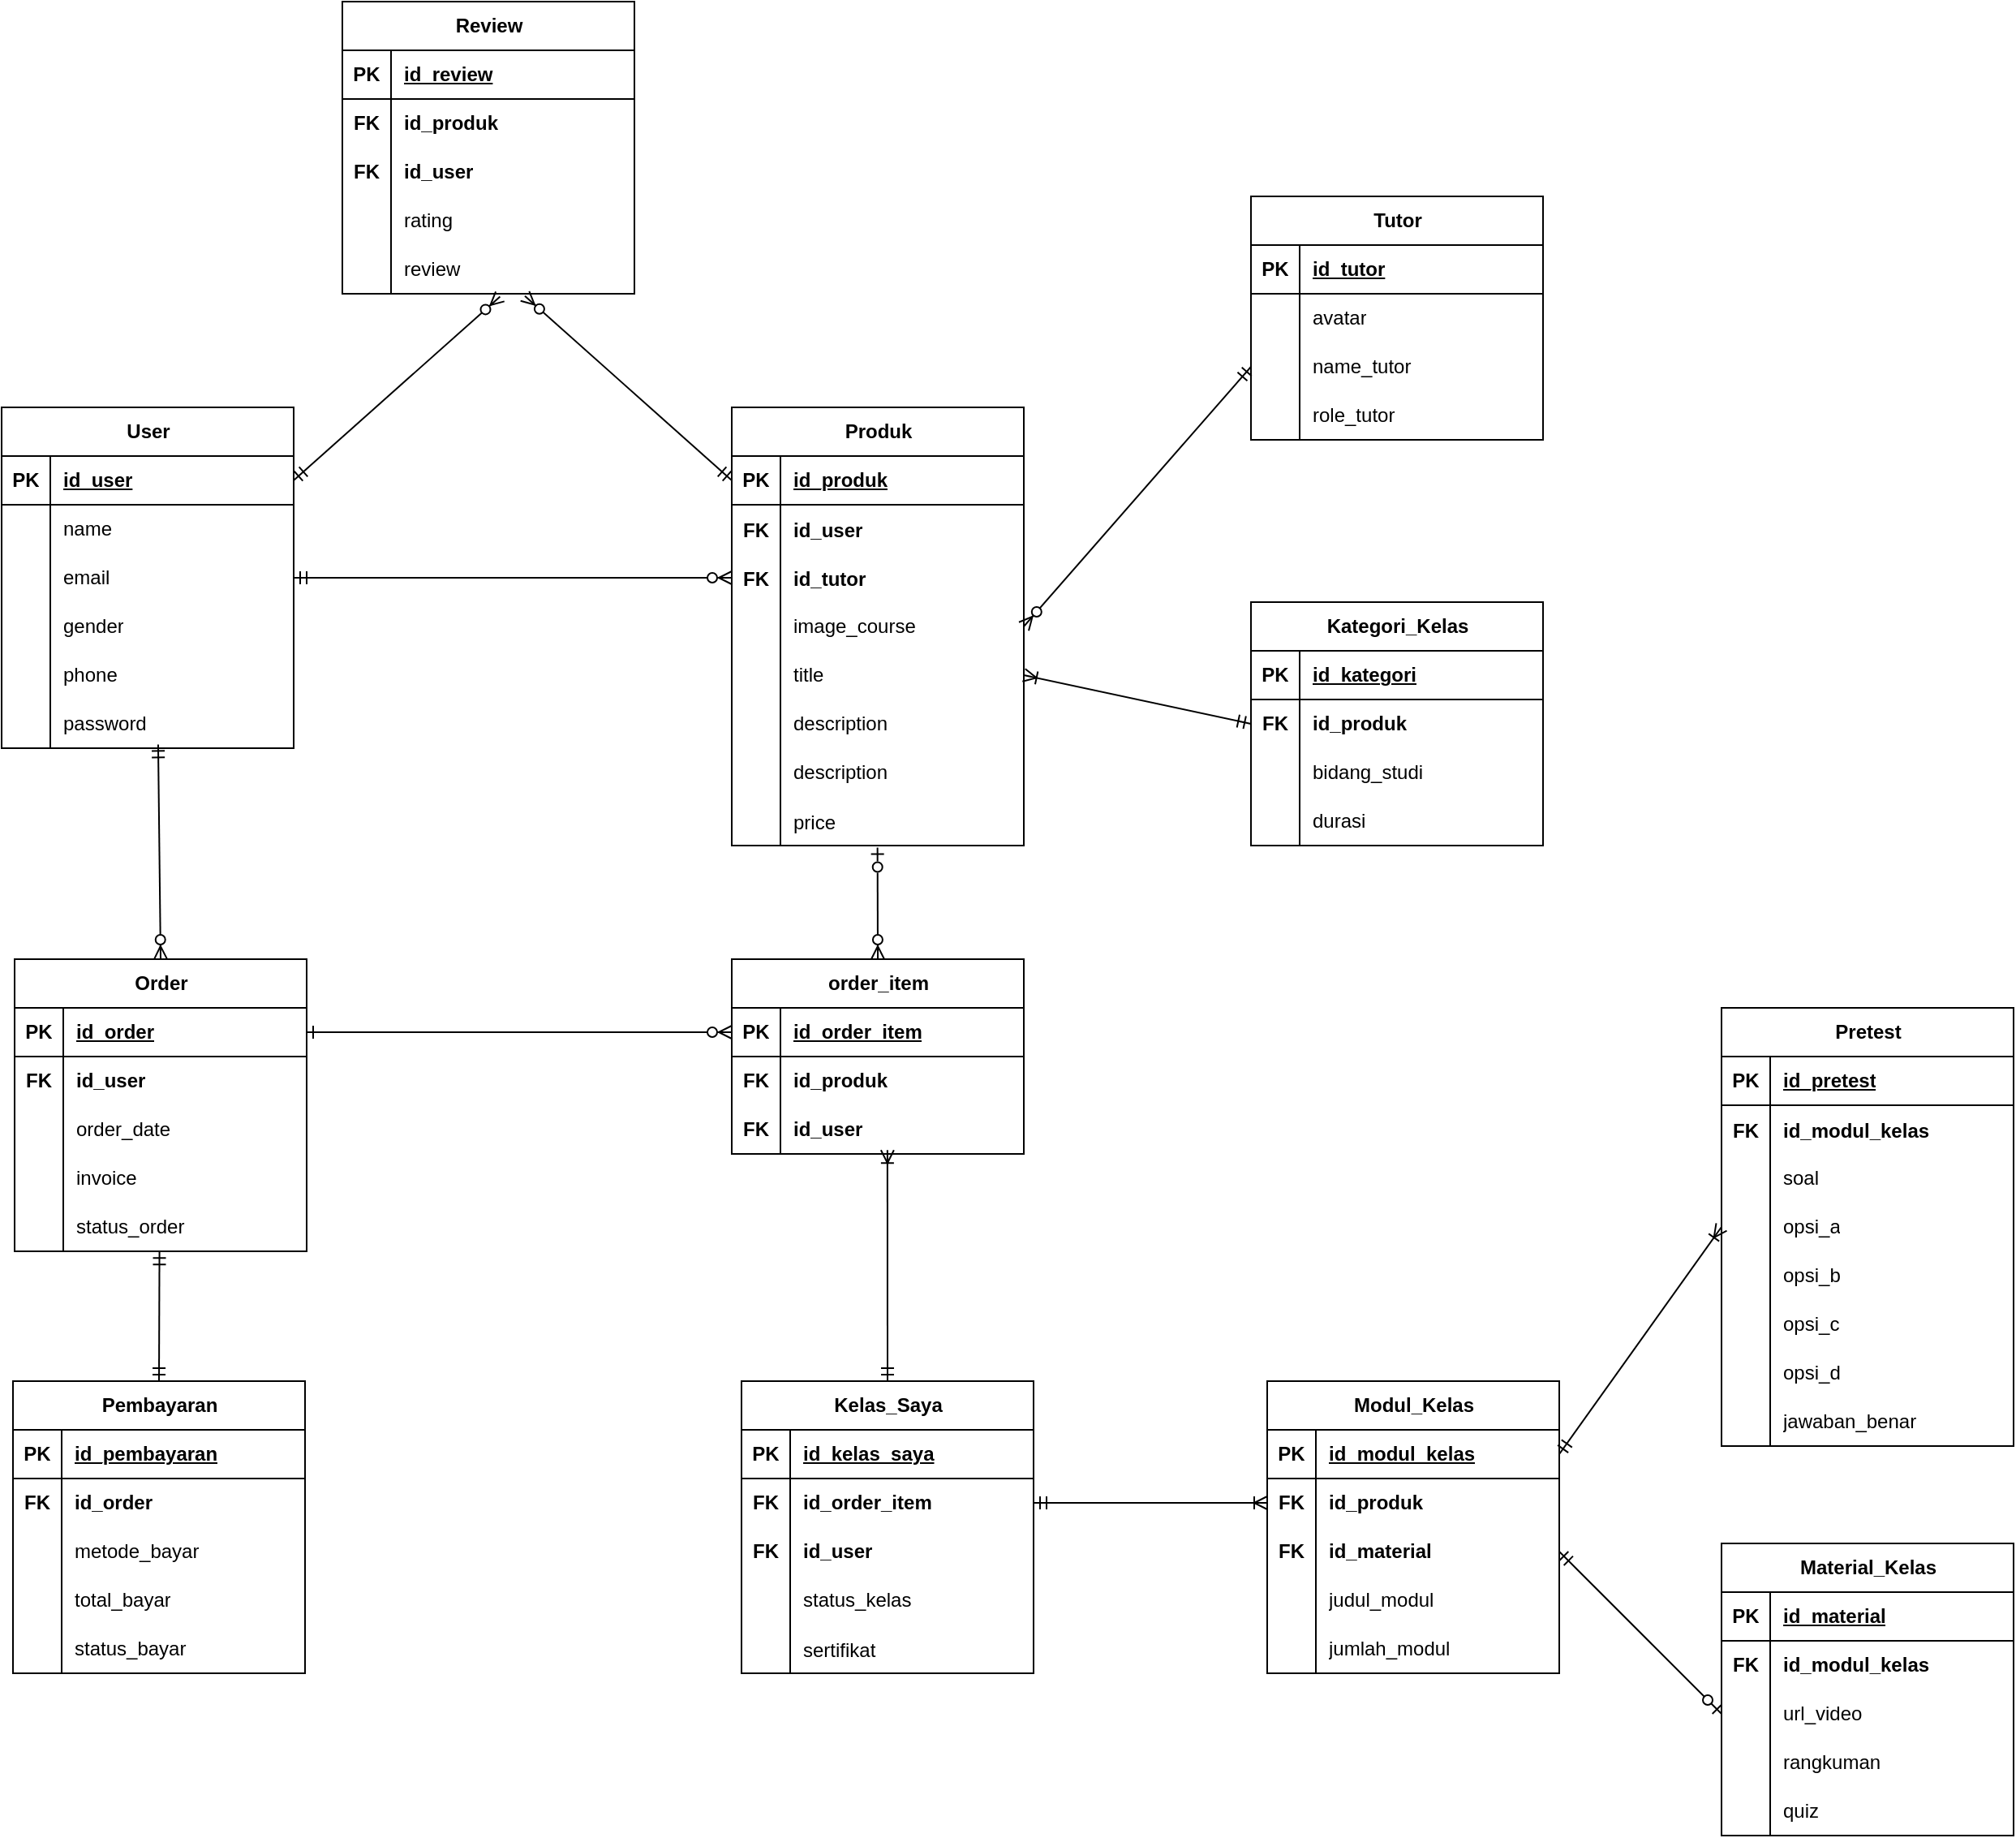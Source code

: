 <mxfile version="28.0.7">
  <diagram name="Halaman-1" id="M1TXiliUltbnNIxQEehQ">
    <mxGraphModel dx="4259" dy="2689" grid="1" gridSize="10" guides="1" tooltips="1" connect="1" arrows="1" fold="1" page="1" pageScale="1" pageWidth="827" pageHeight="1169" math="0" shadow="0">
      <root>
        <mxCell id="0" />
        <mxCell id="1" parent="0" />
        <mxCell id="AqWanxm_vvMBc-cBsSYp-1" value="User" style="shape=table;startSize=30;container=1;collapsible=1;childLayout=tableLayout;fixedRows=1;rowLines=0;fontStyle=1;align=center;resizeLast=1;html=1;" parent="1" vertex="1">
          <mxGeometry x="-920" y="-890" width="180" height="210" as="geometry" />
        </mxCell>
        <mxCell id="AqWanxm_vvMBc-cBsSYp-2" value="" style="shape=tableRow;horizontal=0;startSize=0;swimlaneHead=0;swimlaneBody=0;fillColor=none;collapsible=0;dropTarget=0;points=[[0,0.5],[1,0.5]];portConstraint=eastwest;top=0;left=0;right=0;bottom=1;" parent="AqWanxm_vvMBc-cBsSYp-1" vertex="1">
          <mxGeometry y="30" width="180" height="30" as="geometry" />
        </mxCell>
        <mxCell id="AqWanxm_vvMBc-cBsSYp-3" value="PK" style="shape=partialRectangle;connectable=0;fillColor=none;top=0;left=0;bottom=0;right=0;fontStyle=1;overflow=hidden;whiteSpace=wrap;html=1;" parent="AqWanxm_vvMBc-cBsSYp-2" vertex="1">
          <mxGeometry width="30" height="30" as="geometry">
            <mxRectangle width="30" height="30" as="alternateBounds" />
          </mxGeometry>
        </mxCell>
        <mxCell id="AqWanxm_vvMBc-cBsSYp-4" value="id_user" style="shape=partialRectangle;connectable=0;fillColor=none;top=0;left=0;bottom=0;right=0;align=left;spacingLeft=6;fontStyle=5;overflow=hidden;whiteSpace=wrap;html=1;" parent="AqWanxm_vvMBc-cBsSYp-2" vertex="1">
          <mxGeometry x="30" width="150" height="30" as="geometry">
            <mxRectangle width="150" height="30" as="alternateBounds" />
          </mxGeometry>
        </mxCell>
        <mxCell id="AqWanxm_vvMBc-cBsSYp-5" value="" style="shape=tableRow;horizontal=0;startSize=0;swimlaneHead=0;swimlaneBody=0;fillColor=none;collapsible=0;dropTarget=0;points=[[0,0.5],[1,0.5]];portConstraint=eastwest;top=0;left=0;right=0;bottom=0;" parent="AqWanxm_vvMBc-cBsSYp-1" vertex="1">
          <mxGeometry y="60" width="180" height="30" as="geometry" />
        </mxCell>
        <mxCell id="AqWanxm_vvMBc-cBsSYp-6" value="" style="shape=partialRectangle;connectable=0;fillColor=none;top=0;left=0;bottom=0;right=0;editable=1;overflow=hidden;whiteSpace=wrap;html=1;" parent="AqWanxm_vvMBc-cBsSYp-5" vertex="1">
          <mxGeometry width="30" height="30" as="geometry">
            <mxRectangle width="30" height="30" as="alternateBounds" />
          </mxGeometry>
        </mxCell>
        <mxCell id="AqWanxm_vvMBc-cBsSYp-7" value="name" style="shape=partialRectangle;connectable=0;fillColor=none;top=0;left=0;bottom=0;right=0;align=left;spacingLeft=6;overflow=hidden;whiteSpace=wrap;html=1;" parent="AqWanxm_vvMBc-cBsSYp-5" vertex="1">
          <mxGeometry x="30" width="150" height="30" as="geometry">
            <mxRectangle width="150" height="30" as="alternateBounds" />
          </mxGeometry>
        </mxCell>
        <mxCell id="AqWanxm_vvMBc-cBsSYp-8" value="" style="shape=tableRow;horizontal=0;startSize=0;swimlaneHead=0;swimlaneBody=0;fillColor=none;collapsible=0;dropTarget=0;points=[[0,0.5],[1,0.5]];portConstraint=eastwest;top=0;left=0;right=0;bottom=0;" parent="AqWanxm_vvMBc-cBsSYp-1" vertex="1">
          <mxGeometry y="90" width="180" height="30" as="geometry" />
        </mxCell>
        <mxCell id="AqWanxm_vvMBc-cBsSYp-9" value="" style="shape=partialRectangle;connectable=0;fillColor=none;top=0;left=0;bottom=0;right=0;editable=1;overflow=hidden;whiteSpace=wrap;html=1;" parent="AqWanxm_vvMBc-cBsSYp-8" vertex="1">
          <mxGeometry width="30" height="30" as="geometry">
            <mxRectangle width="30" height="30" as="alternateBounds" />
          </mxGeometry>
        </mxCell>
        <mxCell id="AqWanxm_vvMBc-cBsSYp-10" value="email" style="shape=partialRectangle;connectable=0;fillColor=none;top=0;left=0;bottom=0;right=0;align=left;spacingLeft=6;overflow=hidden;whiteSpace=wrap;html=1;" parent="AqWanxm_vvMBc-cBsSYp-8" vertex="1">
          <mxGeometry x="30" width="150" height="30" as="geometry">
            <mxRectangle width="150" height="30" as="alternateBounds" />
          </mxGeometry>
        </mxCell>
        <mxCell id="AqWanxm_vvMBc-cBsSYp-11" value="" style="shape=tableRow;horizontal=0;startSize=0;swimlaneHead=0;swimlaneBody=0;fillColor=none;collapsible=0;dropTarget=0;points=[[0,0.5],[1,0.5]];portConstraint=eastwest;top=0;left=0;right=0;bottom=0;" parent="AqWanxm_vvMBc-cBsSYp-1" vertex="1">
          <mxGeometry y="120" width="180" height="30" as="geometry" />
        </mxCell>
        <mxCell id="AqWanxm_vvMBc-cBsSYp-12" value="" style="shape=partialRectangle;connectable=0;fillColor=none;top=0;left=0;bottom=0;right=0;editable=1;overflow=hidden;whiteSpace=wrap;html=1;" parent="AqWanxm_vvMBc-cBsSYp-11" vertex="1">
          <mxGeometry width="30" height="30" as="geometry">
            <mxRectangle width="30" height="30" as="alternateBounds" />
          </mxGeometry>
        </mxCell>
        <mxCell id="AqWanxm_vvMBc-cBsSYp-13" value="gender" style="shape=partialRectangle;connectable=0;fillColor=none;top=0;left=0;bottom=0;right=0;align=left;spacingLeft=6;overflow=hidden;whiteSpace=wrap;html=1;" parent="AqWanxm_vvMBc-cBsSYp-11" vertex="1">
          <mxGeometry x="30" width="150" height="30" as="geometry">
            <mxRectangle width="150" height="30" as="alternateBounds" />
          </mxGeometry>
        </mxCell>
        <mxCell id="AqWanxm_vvMBc-cBsSYp-14" value="" style="shape=tableRow;horizontal=0;startSize=0;swimlaneHead=0;swimlaneBody=0;fillColor=none;collapsible=0;dropTarget=0;points=[[0,0.5],[1,0.5]];portConstraint=eastwest;top=0;left=0;right=0;bottom=0;" parent="AqWanxm_vvMBc-cBsSYp-1" vertex="1">
          <mxGeometry y="150" width="180" height="30" as="geometry" />
        </mxCell>
        <mxCell id="AqWanxm_vvMBc-cBsSYp-15" value="" style="shape=partialRectangle;connectable=0;fillColor=none;top=0;left=0;bottom=0;right=0;editable=1;overflow=hidden;whiteSpace=wrap;html=1;" parent="AqWanxm_vvMBc-cBsSYp-14" vertex="1">
          <mxGeometry width="30" height="30" as="geometry">
            <mxRectangle width="30" height="30" as="alternateBounds" />
          </mxGeometry>
        </mxCell>
        <mxCell id="AqWanxm_vvMBc-cBsSYp-16" value="phone" style="shape=partialRectangle;connectable=0;fillColor=none;top=0;left=0;bottom=0;right=0;align=left;spacingLeft=6;overflow=hidden;whiteSpace=wrap;html=1;" parent="AqWanxm_vvMBc-cBsSYp-14" vertex="1">
          <mxGeometry x="30" width="150" height="30" as="geometry">
            <mxRectangle width="150" height="30" as="alternateBounds" />
          </mxGeometry>
        </mxCell>
        <mxCell id="AqWanxm_vvMBc-cBsSYp-17" value="" style="shape=tableRow;horizontal=0;startSize=0;swimlaneHead=0;swimlaneBody=0;fillColor=none;collapsible=0;dropTarget=0;points=[[0,0.5],[1,0.5]];portConstraint=eastwest;top=0;left=0;right=0;bottom=0;" parent="AqWanxm_vvMBc-cBsSYp-1" vertex="1">
          <mxGeometry y="180" width="180" height="30" as="geometry" />
        </mxCell>
        <mxCell id="AqWanxm_vvMBc-cBsSYp-18" value="" style="shape=partialRectangle;connectable=0;fillColor=none;top=0;left=0;bottom=0;right=0;editable=1;overflow=hidden;whiteSpace=wrap;html=1;" parent="AqWanxm_vvMBc-cBsSYp-17" vertex="1">
          <mxGeometry width="30" height="30" as="geometry">
            <mxRectangle width="30" height="30" as="alternateBounds" />
          </mxGeometry>
        </mxCell>
        <mxCell id="AqWanxm_vvMBc-cBsSYp-19" value="password" style="shape=partialRectangle;connectable=0;fillColor=none;top=0;left=0;bottom=0;right=0;align=left;spacingLeft=6;overflow=hidden;whiteSpace=wrap;html=1;" parent="AqWanxm_vvMBc-cBsSYp-17" vertex="1">
          <mxGeometry x="30" width="150" height="30" as="geometry">
            <mxRectangle width="150" height="30" as="alternateBounds" />
          </mxGeometry>
        </mxCell>
        <mxCell id="Wk9DGlFIRR_uef2NG4eg-1" value="Produk" style="shape=table;startSize=30;container=1;collapsible=1;childLayout=tableLayout;fixedRows=1;rowLines=0;fontStyle=1;align=center;resizeLast=1;html=1;" parent="1" vertex="1">
          <mxGeometry x="-470" y="-890" width="180" height="270" as="geometry" />
        </mxCell>
        <mxCell id="Wk9DGlFIRR_uef2NG4eg-2" value="" style="shape=tableRow;horizontal=0;startSize=0;swimlaneHead=0;swimlaneBody=0;fillColor=none;collapsible=0;dropTarget=0;points=[[0,0.5],[1,0.5]];portConstraint=eastwest;top=0;left=0;right=0;bottom=1;" parent="Wk9DGlFIRR_uef2NG4eg-1" vertex="1">
          <mxGeometry y="30" width="180" height="30" as="geometry" />
        </mxCell>
        <mxCell id="Wk9DGlFIRR_uef2NG4eg-3" value="PK" style="shape=partialRectangle;connectable=0;fillColor=none;top=0;left=0;bottom=0;right=0;fontStyle=1;overflow=hidden;whiteSpace=wrap;html=1;" parent="Wk9DGlFIRR_uef2NG4eg-2" vertex="1">
          <mxGeometry width="30" height="30" as="geometry">
            <mxRectangle width="30" height="30" as="alternateBounds" />
          </mxGeometry>
        </mxCell>
        <mxCell id="Wk9DGlFIRR_uef2NG4eg-4" value="id_produk" style="shape=partialRectangle;connectable=0;fillColor=none;top=0;left=0;bottom=0;right=0;align=left;spacingLeft=6;fontStyle=5;overflow=hidden;whiteSpace=wrap;html=1;" parent="Wk9DGlFIRR_uef2NG4eg-2" vertex="1">
          <mxGeometry x="30" width="150" height="30" as="geometry">
            <mxRectangle width="150" height="30" as="alternateBounds" />
          </mxGeometry>
        </mxCell>
        <mxCell id="Wk9DGlFIRR_uef2NG4eg-238" value="" style="shape=tableRow;horizontal=0;startSize=0;swimlaneHead=0;swimlaneBody=0;fillColor=none;collapsible=0;dropTarget=0;points=[[0,0.5],[1,0.5]];portConstraint=eastwest;top=0;left=0;right=0;bottom=0;" parent="Wk9DGlFIRR_uef2NG4eg-1" vertex="1">
          <mxGeometry y="60" width="180" height="30" as="geometry" />
        </mxCell>
        <mxCell id="Wk9DGlFIRR_uef2NG4eg-239" value="FK" style="shape=partialRectangle;connectable=0;fillColor=none;top=0;left=0;bottom=0;right=0;editable=1;overflow=hidden;fontStyle=1" parent="Wk9DGlFIRR_uef2NG4eg-238" vertex="1">
          <mxGeometry width="30" height="30" as="geometry">
            <mxRectangle width="30" height="30" as="alternateBounds" />
          </mxGeometry>
        </mxCell>
        <mxCell id="Wk9DGlFIRR_uef2NG4eg-240" value="id_user" style="shape=partialRectangle;connectable=0;fillColor=none;top=0;left=0;bottom=0;right=0;align=left;spacingLeft=6;overflow=hidden;fontStyle=1" parent="Wk9DGlFIRR_uef2NG4eg-238" vertex="1">
          <mxGeometry x="30" width="150" height="30" as="geometry">
            <mxRectangle width="150" height="30" as="alternateBounds" />
          </mxGeometry>
        </mxCell>
        <mxCell id="ih4HDSToXlBOs_Gr1en5-4" value="" style="shape=tableRow;horizontal=0;startSize=0;swimlaneHead=0;swimlaneBody=0;fillColor=none;collapsible=0;dropTarget=0;points=[[0,0.5],[1,0.5]];portConstraint=eastwest;top=0;left=0;right=0;bottom=0;" vertex="1" parent="Wk9DGlFIRR_uef2NG4eg-1">
          <mxGeometry y="90" width="180" height="30" as="geometry" />
        </mxCell>
        <mxCell id="ih4HDSToXlBOs_Gr1en5-5" value="FK" style="shape=partialRectangle;connectable=0;fillColor=none;top=0;left=0;bottom=0;right=0;editable=1;overflow=hidden;fontStyle=1" vertex="1" parent="ih4HDSToXlBOs_Gr1en5-4">
          <mxGeometry width="30" height="30" as="geometry">
            <mxRectangle width="30" height="30" as="alternateBounds" />
          </mxGeometry>
        </mxCell>
        <mxCell id="ih4HDSToXlBOs_Gr1en5-6" value="id_tutor" style="shape=partialRectangle;connectable=0;fillColor=none;top=0;left=0;bottom=0;right=0;align=left;spacingLeft=6;overflow=hidden;fontStyle=1" vertex="1" parent="ih4HDSToXlBOs_Gr1en5-4">
          <mxGeometry x="30" width="150" height="30" as="geometry">
            <mxRectangle width="150" height="30" as="alternateBounds" />
          </mxGeometry>
        </mxCell>
        <mxCell id="Wk9DGlFIRR_uef2NG4eg-5" value="" style="shape=tableRow;horizontal=0;startSize=0;swimlaneHead=0;swimlaneBody=0;fillColor=none;collapsible=0;dropTarget=0;points=[[0,0.5],[1,0.5]];portConstraint=eastwest;top=0;left=0;right=0;bottom=0;" parent="Wk9DGlFIRR_uef2NG4eg-1" vertex="1">
          <mxGeometry y="120" width="180" height="30" as="geometry" />
        </mxCell>
        <mxCell id="Wk9DGlFIRR_uef2NG4eg-6" value="" style="shape=partialRectangle;connectable=0;fillColor=none;top=0;left=0;bottom=0;right=0;editable=1;overflow=hidden;whiteSpace=wrap;html=1;" parent="Wk9DGlFIRR_uef2NG4eg-5" vertex="1">
          <mxGeometry width="30" height="30" as="geometry">
            <mxRectangle width="30" height="30" as="alternateBounds" />
          </mxGeometry>
        </mxCell>
        <mxCell id="Wk9DGlFIRR_uef2NG4eg-7" value="image_course" style="shape=partialRectangle;connectable=0;fillColor=none;top=0;left=0;bottom=0;right=0;align=left;spacingLeft=6;overflow=hidden;whiteSpace=wrap;html=1;" parent="Wk9DGlFIRR_uef2NG4eg-5" vertex="1">
          <mxGeometry x="30" width="150" height="30" as="geometry">
            <mxRectangle width="150" height="30" as="alternateBounds" />
          </mxGeometry>
        </mxCell>
        <mxCell id="Wk9DGlFIRR_uef2NG4eg-8" value="" style="shape=tableRow;horizontal=0;startSize=0;swimlaneHead=0;swimlaneBody=0;fillColor=none;collapsible=0;dropTarget=0;points=[[0,0.5],[1,0.5]];portConstraint=eastwest;top=0;left=0;right=0;bottom=0;" parent="Wk9DGlFIRR_uef2NG4eg-1" vertex="1">
          <mxGeometry y="150" width="180" height="30" as="geometry" />
        </mxCell>
        <mxCell id="Wk9DGlFIRR_uef2NG4eg-9" value="" style="shape=partialRectangle;connectable=0;fillColor=none;top=0;left=0;bottom=0;right=0;editable=1;overflow=hidden;whiteSpace=wrap;html=1;" parent="Wk9DGlFIRR_uef2NG4eg-8" vertex="1">
          <mxGeometry width="30" height="30" as="geometry">
            <mxRectangle width="30" height="30" as="alternateBounds" />
          </mxGeometry>
        </mxCell>
        <mxCell id="Wk9DGlFIRR_uef2NG4eg-10" value="title" style="shape=partialRectangle;connectable=0;fillColor=none;top=0;left=0;bottom=0;right=0;align=left;spacingLeft=6;overflow=hidden;whiteSpace=wrap;html=1;" parent="Wk9DGlFIRR_uef2NG4eg-8" vertex="1">
          <mxGeometry x="30" width="150" height="30" as="geometry">
            <mxRectangle width="150" height="30" as="alternateBounds" />
          </mxGeometry>
        </mxCell>
        <mxCell id="Wk9DGlFIRR_uef2NG4eg-11" value="" style="shape=tableRow;horizontal=0;startSize=0;swimlaneHead=0;swimlaneBody=0;fillColor=none;collapsible=0;dropTarget=0;points=[[0,0.5],[1,0.5]];portConstraint=eastwest;top=0;left=0;right=0;bottom=0;" parent="Wk9DGlFIRR_uef2NG4eg-1" vertex="1">
          <mxGeometry y="180" width="180" height="30" as="geometry" />
        </mxCell>
        <mxCell id="Wk9DGlFIRR_uef2NG4eg-12" value="" style="shape=partialRectangle;connectable=0;fillColor=none;top=0;left=0;bottom=0;right=0;editable=1;overflow=hidden;whiteSpace=wrap;html=1;" parent="Wk9DGlFIRR_uef2NG4eg-11" vertex="1">
          <mxGeometry width="30" height="30" as="geometry">
            <mxRectangle width="30" height="30" as="alternateBounds" />
          </mxGeometry>
        </mxCell>
        <mxCell id="Wk9DGlFIRR_uef2NG4eg-13" value="description" style="shape=partialRectangle;connectable=0;fillColor=none;top=0;left=0;bottom=0;right=0;align=left;spacingLeft=6;overflow=hidden;whiteSpace=wrap;html=1;" parent="Wk9DGlFIRR_uef2NG4eg-11" vertex="1">
          <mxGeometry x="30" width="150" height="30" as="geometry">
            <mxRectangle width="150" height="30" as="alternateBounds" />
          </mxGeometry>
        </mxCell>
        <mxCell id="ih4HDSToXlBOs_Gr1en5-87" value="" style="shape=tableRow;horizontal=0;startSize=0;swimlaneHead=0;swimlaneBody=0;fillColor=none;collapsible=0;dropTarget=0;points=[[0,0.5],[1,0.5]];portConstraint=eastwest;top=0;left=0;right=0;bottom=0;" vertex="1" parent="Wk9DGlFIRR_uef2NG4eg-1">
          <mxGeometry y="210" width="180" height="30" as="geometry" />
        </mxCell>
        <mxCell id="ih4HDSToXlBOs_Gr1en5-88" value="" style="shape=partialRectangle;connectable=0;fillColor=none;top=0;left=0;bottom=0;right=0;editable=1;overflow=hidden;whiteSpace=wrap;html=1;" vertex="1" parent="ih4HDSToXlBOs_Gr1en5-87">
          <mxGeometry width="30" height="30" as="geometry">
            <mxRectangle width="30" height="30" as="alternateBounds" />
          </mxGeometry>
        </mxCell>
        <mxCell id="ih4HDSToXlBOs_Gr1en5-89" value="description" style="shape=partialRectangle;connectable=0;fillColor=none;top=0;left=0;bottom=0;right=0;align=left;spacingLeft=6;overflow=hidden;whiteSpace=wrap;html=1;" vertex="1" parent="ih4HDSToXlBOs_Gr1en5-87">
          <mxGeometry x="30" width="150" height="30" as="geometry">
            <mxRectangle width="150" height="30" as="alternateBounds" />
          </mxGeometry>
        </mxCell>
        <mxCell id="Wk9DGlFIRR_uef2NG4eg-166" value="" style="shape=tableRow;horizontal=0;startSize=0;swimlaneHead=0;swimlaneBody=0;fillColor=none;collapsible=0;dropTarget=0;points=[[0,0.5],[1,0.5]];portConstraint=eastwest;top=0;left=0;right=0;bottom=0;" parent="Wk9DGlFIRR_uef2NG4eg-1" vertex="1">
          <mxGeometry y="240" width="180" height="30" as="geometry" />
        </mxCell>
        <mxCell id="Wk9DGlFIRR_uef2NG4eg-167" value="" style="shape=partialRectangle;connectable=0;fillColor=none;top=0;left=0;bottom=0;right=0;editable=1;overflow=hidden;" parent="Wk9DGlFIRR_uef2NG4eg-166" vertex="1">
          <mxGeometry width="30" height="30" as="geometry">
            <mxRectangle width="30" height="30" as="alternateBounds" />
          </mxGeometry>
        </mxCell>
        <mxCell id="Wk9DGlFIRR_uef2NG4eg-168" value="price" style="shape=partialRectangle;connectable=0;fillColor=none;top=0;left=0;bottom=0;right=0;align=left;spacingLeft=6;overflow=hidden;" parent="Wk9DGlFIRR_uef2NG4eg-166" vertex="1">
          <mxGeometry x="30" width="150" height="30" as="geometry">
            <mxRectangle width="150" height="30" as="alternateBounds" />
          </mxGeometry>
        </mxCell>
        <mxCell id="Wk9DGlFIRR_uef2NG4eg-14" value="Kelas_Saya" style="shape=table;startSize=30;container=1;collapsible=1;childLayout=tableLayout;fixedRows=1;rowLines=0;fontStyle=1;align=center;resizeLast=1;html=1;" parent="1" vertex="1">
          <mxGeometry x="-464" y="-290" width="180" height="180" as="geometry" />
        </mxCell>
        <mxCell id="Wk9DGlFIRR_uef2NG4eg-15" value="" style="shape=tableRow;horizontal=0;startSize=0;swimlaneHead=0;swimlaneBody=0;fillColor=none;collapsible=0;dropTarget=0;points=[[0,0.5],[1,0.5]];portConstraint=eastwest;top=0;left=0;right=0;bottom=1;" parent="Wk9DGlFIRR_uef2NG4eg-14" vertex="1">
          <mxGeometry y="30" width="180" height="30" as="geometry" />
        </mxCell>
        <mxCell id="Wk9DGlFIRR_uef2NG4eg-16" value="PK" style="shape=partialRectangle;connectable=0;fillColor=none;top=0;left=0;bottom=0;right=0;fontStyle=1;overflow=hidden;whiteSpace=wrap;html=1;" parent="Wk9DGlFIRR_uef2NG4eg-15" vertex="1">
          <mxGeometry width="30" height="30" as="geometry">
            <mxRectangle width="30" height="30" as="alternateBounds" />
          </mxGeometry>
        </mxCell>
        <mxCell id="Wk9DGlFIRR_uef2NG4eg-17" value="id_kelas_saya" style="shape=partialRectangle;connectable=0;fillColor=none;top=0;left=0;bottom=0;right=0;align=left;spacingLeft=6;fontStyle=5;overflow=hidden;whiteSpace=wrap;html=1;" parent="Wk9DGlFIRR_uef2NG4eg-15" vertex="1">
          <mxGeometry x="30" width="150" height="30" as="geometry">
            <mxRectangle width="150" height="30" as="alternateBounds" />
          </mxGeometry>
        </mxCell>
        <mxCell id="Wk9DGlFIRR_uef2NG4eg-18" value="" style="shape=tableRow;horizontal=0;startSize=0;swimlaneHead=0;swimlaneBody=0;fillColor=none;collapsible=0;dropTarget=0;points=[[0,0.5],[1,0.5]];portConstraint=eastwest;top=0;left=0;right=0;bottom=0;" parent="Wk9DGlFIRR_uef2NG4eg-14" vertex="1">
          <mxGeometry y="60" width="180" height="30" as="geometry" />
        </mxCell>
        <mxCell id="Wk9DGlFIRR_uef2NG4eg-19" value="&lt;b&gt;FK&lt;/b&gt;" style="shape=partialRectangle;connectable=0;fillColor=none;top=0;left=0;bottom=0;right=0;editable=1;overflow=hidden;whiteSpace=wrap;html=1;" parent="Wk9DGlFIRR_uef2NG4eg-18" vertex="1">
          <mxGeometry width="30" height="30" as="geometry">
            <mxRectangle width="30" height="30" as="alternateBounds" />
          </mxGeometry>
        </mxCell>
        <mxCell id="Wk9DGlFIRR_uef2NG4eg-20" value="&lt;b&gt;id_order_item&lt;/b&gt;" style="shape=partialRectangle;connectable=0;fillColor=none;top=0;left=0;bottom=0;right=0;align=left;spacingLeft=6;overflow=hidden;whiteSpace=wrap;html=1;" parent="Wk9DGlFIRR_uef2NG4eg-18" vertex="1">
          <mxGeometry x="30" width="150" height="30" as="geometry">
            <mxRectangle width="150" height="30" as="alternateBounds" />
          </mxGeometry>
        </mxCell>
        <mxCell id="Wk9DGlFIRR_uef2NG4eg-21" value="" style="shape=tableRow;horizontal=0;startSize=0;swimlaneHead=0;swimlaneBody=0;fillColor=none;collapsible=0;dropTarget=0;points=[[0,0.5],[1,0.5]];portConstraint=eastwest;top=0;left=0;right=0;bottom=0;" parent="Wk9DGlFIRR_uef2NG4eg-14" vertex="1">
          <mxGeometry y="90" width="180" height="30" as="geometry" />
        </mxCell>
        <mxCell id="Wk9DGlFIRR_uef2NG4eg-22" value="&lt;b&gt;FK&lt;/b&gt;" style="shape=partialRectangle;connectable=0;fillColor=none;top=0;left=0;bottom=0;right=0;editable=1;overflow=hidden;whiteSpace=wrap;html=1;" parent="Wk9DGlFIRR_uef2NG4eg-21" vertex="1">
          <mxGeometry width="30" height="30" as="geometry">
            <mxRectangle width="30" height="30" as="alternateBounds" />
          </mxGeometry>
        </mxCell>
        <mxCell id="Wk9DGlFIRR_uef2NG4eg-23" value="&lt;b&gt;id_user&lt;/b&gt;" style="shape=partialRectangle;connectable=0;fillColor=none;top=0;left=0;bottom=0;right=0;align=left;spacingLeft=6;overflow=hidden;whiteSpace=wrap;html=1;" parent="Wk9DGlFIRR_uef2NG4eg-21" vertex="1">
          <mxGeometry x="30" width="150" height="30" as="geometry">
            <mxRectangle width="150" height="30" as="alternateBounds" />
          </mxGeometry>
        </mxCell>
        <mxCell id="Wk9DGlFIRR_uef2NG4eg-24" value="" style="shape=tableRow;horizontal=0;startSize=0;swimlaneHead=0;swimlaneBody=0;fillColor=none;collapsible=0;dropTarget=0;points=[[0,0.5],[1,0.5]];portConstraint=eastwest;top=0;left=0;right=0;bottom=0;" parent="Wk9DGlFIRR_uef2NG4eg-14" vertex="1">
          <mxGeometry y="120" width="180" height="30" as="geometry" />
        </mxCell>
        <mxCell id="Wk9DGlFIRR_uef2NG4eg-25" value="" style="shape=partialRectangle;connectable=0;fillColor=none;top=0;left=0;bottom=0;right=0;editable=1;overflow=hidden;whiteSpace=wrap;html=1;" parent="Wk9DGlFIRR_uef2NG4eg-24" vertex="1">
          <mxGeometry width="30" height="30" as="geometry">
            <mxRectangle width="30" height="30" as="alternateBounds" />
          </mxGeometry>
        </mxCell>
        <mxCell id="Wk9DGlFIRR_uef2NG4eg-26" value="status_kelas" style="shape=partialRectangle;connectable=0;fillColor=none;top=0;left=0;bottom=0;right=0;align=left;spacingLeft=6;overflow=hidden;whiteSpace=wrap;html=1;" parent="Wk9DGlFIRR_uef2NG4eg-24" vertex="1">
          <mxGeometry x="30" width="150" height="30" as="geometry">
            <mxRectangle width="150" height="30" as="alternateBounds" />
          </mxGeometry>
        </mxCell>
        <mxCell id="Wk9DGlFIRR_uef2NG4eg-188" value="" style="shape=tableRow;horizontal=0;startSize=0;swimlaneHead=0;swimlaneBody=0;fillColor=none;collapsible=0;dropTarget=0;points=[[0,0.5],[1,0.5]];portConstraint=eastwest;top=0;left=0;right=0;bottom=0;" parent="Wk9DGlFIRR_uef2NG4eg-14" vertex="1">
          <mxGeometry y="150" width="180" height="30" as="geometry" />
        </mxCell>
        <mxCell id="Wk9DGlFIRR_uef2NG4eg-189" value="" style="shape=partialRectangle;connectable=0;fillColor=none;top=0;left=0;bottom=0;right=0;editable=1;overflow=hidden;" parent="Wk9DGlFIRR_uef2NG4eg-188" vertex="1">
          <mxGeometry width="30" height="30" as="geometry">
            <mxRectangle width="30" height="30" as="alternateBounds" />
          </mxGeometry>
        </mxCell>
        <mxCell id="Wk9DGlFIRR_uef2NG4eg-190" value="sertifikat" style="shape=partialRectangle;connectable=0;fillColor=none;top=0;left=0;bottom=0;right=0;align=left;spacingLeft=6;overflow=hidden;" parent="Wk9DGlFIRR_uef2NG4eg-188" vertex="1">
          <mxGeometry x="30" width="150" height="30" as="geometry">
            <mxRectangle width="150" height="30" as="alternateBounds" />
          </mxGeometry>
        </mxCell>
        <mxCell id="Wk9DGlFIRR_uef2NG4eg-27" value="Kategori_Kelas" style="shape=table;startSize=30;container=1;collapsible=1;childLayout=tableLayout;fixedRows=1;rowLines=0;fontStyle=1;align=center;resizeLast=1;html=1;" parent="1" vertex="1">
          <mxGeometry x="-150" y="-770" width="180" height="150" as="geometry" />
        </mxCell>
        <mxCell id="Wk9DGlFIRR_uef2NG4eg-28" value="" style="shape=tableRow;horizontal=0;startSize=0;swimlaneHead=0;swimlaneBody=0;fillColor=none;collapsible=0;dropTarget=0;points=[[0,0.5],[1,0.5]];portConstraint=eastwest;top=0;left=0;right=0;bottom=1;" parent="Wk9DGlFIRR_uef2NG4eg-27" vertex="1">
          <mxGeometry y="30" width="180" height="30" as="geometry" />
        </mxCell>
        <mxCell id="Wk9DGlFIRR_uef2NG4eg-29" value="PK" style="shape=partialRectangle;connectable=0;fillColor=none;top=0;left=0;bottom=0;right=0;fontStyle=1;overflow=hidden;whiteSpace=wrap;html=1;" parent="Wk9DGlFIRR_uef2NG4eg-28" vertex="1">
          <mxGeometry width="30" height="30" as="geometry">
            <mxRectangle width="30" height="30" as="alternateBounds" />
          </mxGeometry>
        </mxCell>
        <mxCell id="Wk9DGlFIRR_uef2NG4eg-30" value="id_kategori" style="shape=partialRectangle;connectable=0;fillColor=none;top=0;left=0;bottom=0;right=0;align=left;spacingLeft=6;fontStyle=5;overflow=hidden;whiteSpace=wrap;html=1;" parent="Wk9DGlFIRR_uef2NG4eg-28" vertex="1">
          <mxGeometry x="30" width="150" height="30" as="geometry">
            <mxRectangle width="150" height="30" as="alternateBounds" />
          </mxGeometry>
        </mxCell>
        <mxCell id="Wk9DGlFIRR_uef2NG4eg-31" value="" style="shape=tableRow;horizontal=0;startSize=0;swimlaneHead=0;swimlaneBody=0;fillColor=none;collapsible=0;dropTarget=0;points=[[0,0.5],[1,0.5]];portConstraint=eastwest;top=0;left=0;right=0;bottom=0;" parent="Wk9DGlFIRR_uef2NG4eg-27" vertex="1">
          <mxGeometry y="60" width="180" height="30" as="geometry" />
        </mxCell>
        <mxCell id="Wk9DGlFIRR_uef2NG4eg-32" value="FK" style="shape=partialRectangle;connectable=0;fillColor=none;top=0;left=0;bottom=0;right=0;editable=1;overflow=hidden;whiteSpace=wrap;html=1;fontStyle=1" parent="Wk9DGlFIRR_uef2NG4eg-31" vertex="1">
          <mxGeometry width="30" height="30" as="geometry">
            <mxRectangle width="30" height="30" as="alternateBounds" />
          </mxGeometry>
        </mxCell>
        <mxCell id="Wk9DGlFIRR_uef2NG4eg-33" value="id_produk" style="shape=partialRectangle;connectable=0;fillColor=none;top=0;left=0;bottom=0;right=0;align=left;spacingLeft=6;overflow=hidden;whiteSpace=wrap;html=1;fontStyle=1" parent="Wk9DGlFIRR_uef2NG4eg-31" vertex="1">
          <mxGeometry x="30" width="150" height="30" as="geometry">
            <mxRectangle width="150" height="30" as="alternateBounds" />
          </mxGeometry>
        </mxCell>
        <mxCell id="Wk9DGlFIRR_uef2NG4eg-34" value="" style="shape=tableRow;horizontal=0;startSize=0;swimlaneHead=0;swimlaneBody=0;fillColor=none;collapsible=0;dropTarget=0;points=[[0,0.5],[1,0.5]];portConstraint=eastwest;top=0;left=0;right=0;bottom=0;" parent="Wk9DGlFIRR_uef2NG4eg-27" vertex="1">
          <mxGeometry y="90" width="180" height="30" as="geometry" />
        </mxCell>
        <mxCell id="Wk9DGlFIRR_uef2NG4eg-35" value="" style="shape=partialRectangle;connectable=0;fillColor=none;top=0;left=0;bottom=0;right=0;editable=1;overflow=hidden;whiteSpace=wrap;html=1;" parent="Wk9DGlFIRR_uef2NG4eg-34" vertex="1">
          <mxGeometry width="30" height="30" as="geometry">
            <mxRectangle width="30" height="30" as="alternateBounds" />
          </mxGeometry>
        </mxCell>
        <mxCell id="Wk9DGlFIRR_uef2NG4eg-36" value="bidang_studi" style="shape=partialRectangle;connectable=0;fillColor=none;top=0;left=0;bottom=0;right=0;align=left;spacingLeft=6;overflow=hidden;whiteSpace=wrap;html=1;" parent="Wk9DGlFIRR_uef2NG4eg-34" vertex="1">
          <mxGeometry x="30" width="150" height="30" as="geometry">
            <mxRectangle width="150" height="30" as="alternateBounds" />
          </mxGeometry>
        </mxCell>
        <mxCell id="Wk9DGlFIRR_uef2NG4eg-37" value="" style="shape=tableRow;horizontal=0;startSize=0;swimlaneHead=0;swimlaneBody=0;fillColor=none;collapsible=0;dropTarget=0;points=[[0,0.5],[1,0.5]];portConstraint=eastwest;top=0;left=0;right=0;bottom=0;" parent="Wk9DGlFIRR_uef2NG4eg-27" vertex="1">
          <mxGeometry y="120" width="180" height="30" as="geometry" />
        </mxCell>
        <mxCell id="Wk9DGlFIRR_uef2NG4eg-38" value="" style="shape=partialRectangle;connectable=0;fillColor=none;top=0;left=0;bottom=0;right=0;editable=1;overflow=hidden;whiteSpace=wrap;html=1;" parent="Wk9DGlFIRR_uef2NG4eg-37" vertex="1">
          <mxGeometry width="30" height="30" as="geometry">
            <mxRectangle width="30" height="30" as="alternateBounds" />
          </mxGeometry>
        </mxCell>
        <mxCell id="Wk9DGlFIRR_uef2NG4eg-39" value="durasi" style="shape=partialRectangle;connectable=0;fillColor=none;top=0;left=0;bottom=0;right=0;align=left;spacingLeft=6;overflow=hidden;whiteSpace=wrap;html=1;" parent="Wk9DGlFIRR_uef2NG4eg-37" vertex="1">
          <mxGeometry x="30" width="150" height="30" as="geometry">
            <mxRectangle width="150" height="30" as="alternateBounds" />
          </mxGeometry>
        </mxCell>
        <mxCell id="Wk9DGlFIRR_uef2NG4eg-40" value="Tutor" style="shape=table;startSize=30;container=1;collapsible=1;childLayout=tableLayout;fixedRows=1;rowLines=0;fontStyle=1;align=center;resizeLast=1;html=1;" parent="1" vertex="1">
          <mxGeometry x="-150" y="-1020" width="180" height="150" as="geometry" />
        </mxCell>
        <mxCell id="Wk9DGlFIRR_uef2NG4eg-41" value="" style="shape=tableRow;horizontal=0;startSize=0;swimlaneHead=0;swimlaneBody=0;fillColor=none;collapsible=0;dropTarget=0;points=[[0,0.5],[1,0.5]];portConstraint=eastwest;top=0;left=0;right=0;bottom=1;" parent="Wk9DGlFIRR_uef2NG4eg-40" vertex="1">
          <mxGeometry y="30" width="180" height="30" as="geometry" />
        </mxCell>
        <mxCell id="Wk9DGlFIRR_uef2NG4eg-42" value="PK" style="shape=partialRectangle;connectable=0;fillColor=none;top=0;left=0;bottom=0;right=0;fontStyle=1;overflow=hidden;whiteSpace=wrap;html=1;" parent="Wk9DGlFIRR_uef2NG4eg-41" vertex="1">
          <mxGeometry width="30" height="30" as="geometry">
            <mxRectangle width="30" height="30" as="alternateBounds" />
          </mxGeometry>
        </mxCell>
        <mxCell id="Wk9DGlFIRR_uef2NG4eg-43" value="id_tutor" style="shape=partialRectangle;connectable=0;fillColor=none;top=0;left=0;bottom=0;right=0;align=left;spacingLeft=6;fontStyle=5;overflow=hidden;whiteSpace=wrap;html=1;" parent="Wk9DGlFIRR_uef2NG4eg-41" vertex="1">
          <mxGeometry x="30" width="150" height="30" as="geometry">
            <mxRectangle width="150" height="30" as="alternateBounds" />
          </mxGeometry>
        </mxCell>
        <mxCell id="Wk9DGlFIRR_uef2NG4eg-44" value="" style="shape=tableRow;horizontal=0;startSize=0;swimlaneHead=0;swimlaneBody=0;fillColor=none;collapsible=0;dropTarget=0;points=[[0,0.5],[1,0.5]];portConstraint=eastwest;top=0;left=0;right=0;bottom=0;" parent="Wk9DGlFIRR_uef2NG4eg-40" vertex="1">
          <mxGeometry y="60" width="180" height="30" as="geometry" />
        </mxCell>
        <mxCell id="Wk9DGlFIRR_uef2NG4eg-45" value="" style="shape=partialRectangle;connectable=0;fillColor=none;top=0;left=0;bottom=0;right=0;editable=1;overflow=hidden;whiteSpace=wrap;html=1;fontStyle=1" parent="Wk9DGlFIRR_uef2NG4eg-44" vertex="1">
          <mxGeometry width="30" height="30" as="geometry">
            <mxRectangle width="30" height="30" as="alternateBounds" />
          </mxGeometry>
        </mxCell>
        <mxCell id="Wk9DGlFIRR_uef2NG4eg-46" value="&lt;span style=&quot;font-weight: normal;&quot;&gt;avatar&lt;/span&gt;" style="shape=partialRectangle;connectable=0;fillColor=none;top=0;left=0;bottom=0;right=0;align=left;spacingLeft=6;overflow=hidden;whiteSpace=wrap;html=1;fontStyle=1" parent="Wk9DGlFIRR_uef2NG4eg-44" vertex="1">
          <mxGeometry x="30" width="150" height="30" as="geometry">
            <mxRectangle width="150" height="30" as="alternateBounds" />
          </mxGeometry>
        </mxCell>
        <mxCell id="Wk9DGlFIRR_uef2NG4eg-47" value="" style="shape=tableRow;horizontal=0;startSize=0;swimlaneHead=0;swimlaneBody=0;fillColor=none;collapsible=0;dropTarget=0;points=[[0,0.5],[1,0.5]];portConstraint=eastwest;top=0;left=0;right=0;bottom=0;" parent="Wk9DGlFIRR_uef2NG4eg-40" vertex="1">
          <mxGeometry y="90" width="180" height="30" as="geometry" />
        </mxCell>
        <mxCell id="Wk9DGlFIRR_uef2NG4eg-48" value="" style="shape=partialRectangle;connectable=0;fillColor=none;top=0;left=0;bottom=0;right=0;editable=1;overflow=hidden;whiteSpace=wrap;html=1;" parent="Wk9DGlFIRR_uef2NG4eg-47" vertex="1">
          <mxGeometry width="30" height="30" as="geometry">
            <mxRectangle width="30" height="30" as="alternateBounds" />
          </mxGeometry>
        </mxCell>
        <mxCell id="Wk9DGlFIRR_uef2NG4eg-49" value="name_tutor" style="shape=partialRectangle;connectable=0;fillColor=none;top=0;left=0;bottom=0;right=0;align=left;spacingLeft=6;overflow=hidden;whiteSpace=wrap;html=1;" parent="Wk9DGlFIRR_uef2NG4eg-47" vertex="1">
          <mxGeometry x="30" width="150" height="30" as="geometry">
            <mxRectangle width="150" height="30" as="alternateBounds" />
          </mxGeometry>
        </mxCell>
        <mxCell id="Wk9DGlFIRR_uef2NG4eg-219" value="" style="shape=tableRow;horizontal=0;startSize=0;swimlaneHead=0;swimlaneBody=0;fillColor=none;collapsible=0;dropTarget=0;points=[[0,0.5],[1,0.5]];portConstraint=eastwest;top=0;left=0;right=0;bottom=0;" parent="Wk9DGlFIRR_uef2NG4eg-40" vertex="1">
          <mxGeometry y="120" width="180" height="30" as="geometry" />
        </mxCell>
        <mxCell id="Wk9DGlFIRR_uef2NG4eg-220" value="" style="shape=partialRectangle;connectable=0;fillColor=none;top=0;left=0;bottom=0;right=0;editable=1;overflow=hidden;whiteSpace=wrap;html=1;" parent="Wk9DGlFIRR_uef2NG4eg-219" vertex="1">
          <mxGeometry width="30" height="30" as="geometry">
            <mxRectangle width="30" height="30" as="alternateBounds" />
          </mxGeometry>
        </mxCell>
        <mxCell id="Wk9DGlFIRR_uef2NG4eg-221" value="role_tutor" style="shape=partialRectangle;connectable=0;fillColor=none;top=0;left=0;bottom=0;right=0;align=left;spacingLeft=6;overflow=hidden;whiteSpace=wrap;html=1;" parent="Wk9DGlFIRR_uef2NG4eg-219" vertex="1">
          <mxGeometry x="30" width="150" height="30" as="geometry">
            <mxRectangle width="150" height="30" as="alternateBounds" />
          </mxGeometry>
        </mxCell>
        <mxCell id="Wk9DGlFIRR_uef2NG4eg-66" value="Material_Kelas" style="shape=table;startSize=30;container=1;collapsible=1;childLayout=tableLayout;fixedRows=1;rowLines=0;fontStyle=1;align=center;resizeLast=1;html=1;" parent="1" vertex="1">
          <mxGeometry x="140" y="-190" width="180" height="180" as="geometry" />
        </mxCell>
        <mxCell id="Wk9DGlFIRR_uef2NG4eg-67" value="" style="shape=tableRow;horizontal=0;startSize=0;swimlaneHead=0;swimlaneBody=0;fillColor=none;collapsible=0;dropTarget=0;points=[[0,0.5],[1,0.5]];portConstraint=eastwest;top=0;left=0;right=0;bottom=1;" parent="Wk9DGlFIRR_uef2NG4eg-66" vertex="1">
          <mxGeometry y="30" width="180" height="30" as="geometry" />
        </mxCell>
        <mxCell id="Wk9DGlFIRR_uef2NG4eg-68" value="PK" style="shape=partialRectangle;connectable=0;fillColor=none;top=0;left=0;bottom=0;right=0;fontStyle=1;overflow=hidden;whiteSpace=wrap;html=1;" parent="Wk9DGlFIRR_uef2NG4eg-67" vertex="1">
          <mxGeometry width="30" height="30" as="geometry">
            <mxRectangle width="30" height="30" as="alternateBounds" />
          </mxGeometry>
        </mxCell>
        <mxCell id="Wk9DGlFIRR_uef2NG4eg-69" value="id_material" style="shape=partialRectangle;connectable=0;fillColor=none;top=0;left=0;bottom=0;right=0;align=left;spacingLeft=6;fontStyle=5;overflow=hidden;whiteSpace=wrap;html=1;" parent="Wk9DGlFIRR_uef2NG4eg-67" vertex="1">
          <mxGeometry x="30" width="150" height="30" as="geometry">
            <mxRectangle width="150" height="30" as="alternateBounds" />
          </mxGeometry>
        </mxCell>
        <mxCell id="Wk9DGlFIRR_uef2NG4eg-73" value="" style="shape=tableRow;horizontal=0;startSize=0;swimlaneHead=0;swimlaneBody=0;fillColor=none;collapsible=0;dropTarget=0;points=[[0,0.5],[1,0.5]];portConstraint=eastwest;top=0;left=0;right=0;bottom=0;" parent="Wk9DGlFIRR_uef2NG4eg-66" vertex="1">
          <mxGeometry y="60" width="180" height="30" as="geometry" />
        </mxCell>
        <mxCell id="Wk9DGlFIRR_uef2NG4eg-74" value="FK" style="shape=partialRectangle;connectable=0;fillColor=none;top=0;left=0;bottom=0;right=0;editable=1;overflow=hidden;whiteSpace=wrap;html=1;fontStyle=1" parent="Wk9DGlFIRR_uef2NG4eg-73" vertex="1">
          <mxGeometry width="30" height="30" as="geometry">
            <mxRectangle width="30" height="30" as="alternateBounds" />
          </mxGeometry>
        </mxCell>
        <mxCell id="Wk9DGlFIRR_uef2NG4eg-75" value="id_modul_kelas" style="shape=partialRectangle;connectable=0;fillColor=none;top=0;left=0;bottom=0;right=0;align=left;spacingLeft=6;overflow=hidden;whiteSpace=wrap;html=1;fontStyle=1" parent="Wk9DGlFIRR_uef2NG4eg-73" vertex="1">
          <mxGeometry x="30" width="150" height="30" as="geometry">
            <mxRectangle width="150" height="30" as="alternateBounds" />
          </mxGeometry>
        </mxCell>
        <mxCell id="ih4HDSToXlBOs_Gr1en5-7" value="" style="shape=tableRow;horizontal=0;startSize=0;swimlaneHead=0;swimlaneBody=0;fillColor=none;collapsible=0;dropTarget=0;points=[[0,0.5],[1,0.5]];portConstraint=eastwest;top=0;left=0;right=0;bottom=0;" vertex="1" parent="Wk9DGlFIRR_uef2NG4eg-66">
          <mxGeometry y="90" width="180" height="30" as="geometry" />
        </mxCell>
        <mxCell id="ih4HDSToXlBOs_Gr1en5-8" value="" style="shape=partialRectangle;connectable=0;fillColor=none;top=0;left=0;bottom=0;right=0;editable=1;overflow=hidden;whiteSpace=wrap;html=1;" vertex="1" parent="ih4HDSToXlBOs_Gr1en5-7">
          <mxGeometry width="30" height="30" as="geometry">
            <mxRectangle width="30" height="30" as="alternateBounds" />
          </mxGeometry>
        </mxCell>
        <mxCell id="ih4HDSToXlBOs_Gr1en5-9" value="url_video" style="shape=partialRectangle;connectable=0;fillColor=none;top=0;left=0;bottom=0;right=0;align=left;spacingLeft=6;overflow=hidden;whiteSpace=wrap;html=1;" vertex="1" parent="ih4HDSToXlBOs_Gr1en5-7">
          <mxGeometry x="30" width="150" height="30" as="geometry">
            <mxRectangle width="150" height="30" as="alternateBounds" />
          </mxGeometry>
        </mxCell>
        <mxCell id="Wk9DGlFIRR_uef2NG4eg-70" value="" style="shape=tableRow;horizontal=0;startSize=0;swimlaneHead=0;swimlaneBody=0;fillColor=none;collapsible=0;dropTarget=0;points=[[0,0.5],[1,0.5]];portConstraint=eastwest;top=0;left=0;right=0;bottom=0;" parent="Wk9DGlFIRR_uef2NG4eg-66" vertex="1">
          <mxGeometry y="120" width="180" height="30" as="geometry" />
        </mxCell>
        <mxCell id="Wk9DGlFIRR_uef2NG4eg-71" value="" style="shape=partialRectangle;connectable=0;fillColor=none;top=0;left=0;bottom=0;right=0;editable=1;overflow=hidden;whiteSpace=wrap;html=1;" parent="Wk9DGlFIRR_uef2NG4eg-70" vertex="1">
          <mxGeometry width="30" height="30" as="geometry">
            <mxRectangle width="30" height="30" as="alternateBounds" />
          </mxGeometry>
        </mxCell>
        <mxCell id="Wk9DGlFIRR_uef2NG4eg-72" value="rangkuman" style="shape=partialRectangle;connectable=0;fillColor=none;top=0;left=0;bottom=0;right=0;align=left;spacingLeft=6;overflow=hidden;whiteSpace=wrap;html=1;" parent="Wk9DGlFIRR_uef2NG4eg-70" vertex="1">
          <mxGeometry x="30" width="150" height="30" as="geometry">
            <mxRectangle width="150" height="30" as="alternateBounds" />
          </mxGeometry>
        </mxCell>
        <mxCell id="Wk9DGlFIRR_uef2NG4eg-76" value="" style="shape=tableRow;horizontal=0;startSize=0;swimlaneHead=0;swimlaneBody=0;fillColor=none;collapsible=0;dropTarget=0;points=[[0,0.5],[1,0.5]];portConstraint=eastwest;top=0;left=0;right=0;bottom=0;" parent="Wk9DGlFIRR_uef2NG4eg-66" vertex="1">
          <mxGeometry y="150" width="180" height="30" as="geometry" />
        </mxCell>
        <mxCell id="Wk9DGlFIRR_uef2NG4eg-77" value="" style="shape=partialRectangle;connectable=0;fillColor=none;top=0;left=0;bottom=0;right=0;editable=1;overflow=hidden;whiteSpace=wrap;html=1;" parent="Wk9DGlFIRR_uef2NG4eg-76" vertex="1">
          <mxGeometry width="30" height="30" as="geometry">
            <mxRectangle width="30" height="30" as="alternateBounds" />
          </mxGeometry>
        </mxCell>
        <mxCell id="Wk9DGlFIRR_uef2NG4eg-78" value="quiz" style="shape=partialRectangle;connectable=0;fillColor=none;top=0;left=0;bottom=0;right=0;align=left;spacingLeft=6;overflow=hidden;whiteSpace=wrap;html=1;" parent="Wk9DGlFIRR_uef2NG4eg-76" vertex="1">
          <mxGeometry x="30" width="150" height="30" as="geometry">
            <mxRectangle width="150" height="30" as="alternateBounds" />
          </mxGeometry>
        </mxCell>
        <mxCell id="Wk9DGlFIRR_uef2NG4eg-79" value="Pretest" style="shape=table;startSize=30;container=1;collapsible=1;childLayout=tableLayout;fixedRows=1;rowLines=0;fontStyle=1;align=center;resizeLast=1;html=1;" parent="1" vertex="1">
          <mxGeometry x="140" y="-520" width="180" height="270" as="geometry" />
        </mxCell>
        <mxCell id="Wk9DGlFIRR_uef2NG4eg-80" value="" style="shape=tableRow;horizontal=0;startSize=0;swimlaneHead=0;swimlaneBody=0;fillColor=none;collapsible=0;dropTarget=0;points=[[0,0.5],[1,0.5]];portConstraint=eastwest;top=0;left=0;right=0;bottom=1;" parent="Wk9DGlFIRR_uef2NG4eg-79" vertex="1">
          <mxGeometry y="30" width="180" height="30" as="geometry" />
        </mxCell>
        <mxCell id="Wk9DGlFIRR_uef2NG4eg-81" value="PK" style="shape=partialRectangle;connectable=0;fillColor=none;top=0;left=0;bottom=0;right=0;fontStyle=1;overflow=hidden;whiteSpace=wrap;html=1;" parent="Wk9DGlFIRR_uef2NG4eg-80" vertex="1">
          <mxGeometry width="30" height="30" as="geometry">
            <mxRectangle width="30" height="30" as="alternateBounds" />
          </mxGeometry>
        </mxCell>
        <mxCell id="Wk9DGlFIRR_uef2NG4eg-82" value="id_pretest" style="shape=partialRectangle;connectable=0;fillColor=none;top=0;left=0;bottom=0;right=0;align=left;spacingLeft=6;fontStyle=5;overflow=hidden;whiteSpace=wrap;html=1;" parent="Wk9DGlFIRR_uef2NG4eg-80" vertex="1">
          <mxGeometry x="30" width="150" height="30" as="geometry">
            <mxRectangle width="150" height="30" as="alternateBounds" />
          </mxGeometry>
        </mxCell>
        <mxCell id="Wk9DGlFIRR_uef2NG4eg-245" value="" style="shape=tableRow;horizontal=0;startSize=0;swimlaneHead=0;swimlaneBody=0;fillColor=none;collapsible=0;dropTarget=0;points=[[0,0.5],[1,0.5]];portConstraint=eastwest;top=0;left=0;right=0;bottom=0;" parent="Wk9DGlFIRR_uef2NG4eg-79" vertex="1">
          <mxGeometry y="60" width="180" height="30" as="geometry" />
        </mxCell>
        <mxCell id="Wk9DGlFIRR_uef2NG4eg-246" value="FK" style="shape=partialRectangle;connectable=0;fillColor=none;top=0;left=0;bottom=0;right=0;editable=1;overflow=hidden;fontStyle=1" parent="Wk9DGlFIRR_uef2NG4eg-245" vertex="1">
          <mxGeometry width="30" height="30" as="geometry">
            <mxRectangle width="30" height="30" as="alternateBounds" />
          </mxGeometry>
        </mxCell>
        <mxCell id="Wk9DGlFIRR_uef2NG4eg-247" value="id_modul_kelas" style="shape=partialRectangle;connectable=0;fillColor=none;top=0;left=0;bottom=0;right=0;align=left;spacingLeft=6;overflow=hidden;fontStyle=1" parent="Wk9DGlFIRR_uef2NG4eg-245" vertex="1">
          <mxGeometry x="30" width="150" height="30" as="geometry">
            <mxRectangle width="150" height="30" as="alternateBounds" />
          </mxGeometry>
        </mxCell>
        <mxCell id="Wk9DGlFIRR_uef2NG4eg-83" value="" style="shape=tableRow;horizontal=0;startSize=0;swimlaneHead=0;swimlaneBody=0;fillColor=none;collapsible=0;dropTarget=0;points=[[0,0.5],[1,0.5]];portConstraint=eastwest;top=0;left=0;right=0;bottom=0;" parent="Wk9DGlFIRR_uef2NG4eg-79" vertex="1">
          <mxGeometry y="90" width="180" height="30" as="geometry" />
        </mxCell>
        <mxCell id="Wk9DGlFIRR_uef2NG4eg-84" value="" style="shape=partialRectangle;connectable=0;fillColor=none;top=0;left=0;bottom=0;right=0;editable=1;overflow=hidden;whiteSpace=wrap;html=1;" parent="Wk9DGlFIRR_uef2NG4eg-83" vertex="1">
          <mxGeometry width="30" height="30" as="geometry">
            <mxRectangle width="30" height="30" as="alternateBounds" />
          </mxGeometry>
        </mxCell>
        <mxCell id="Wk9DGlFIRR_uef2NG4eg-85" value="soal" style="shape=partialRectangle;connectable=0;fillColor=none;top=0;left=0;bottom=0;right=0;align=left;spacingLeft=6;overflow=hidden;whiteSpace=wrap;html=1;" parent="Wk9DGlFIRR_uef2NG4eg-83" vertex="1">
          <mxGeometry x="30" width="150" height="30" as="geometry">
            <mxRectangle width="150" height="30" as="alternateBounds" />
          </mxGeometry>
        </mxCell>
        <mxCell id="Wk9DGlFIRR_uef2NG4eg-86" value="" style="shape=tableRow;horizontal=0;startSize=0;swimlaneHead=0;swimlaneBody=0;fillColor=none;collapsible=0;dropTarget=0;points=[[0,0.5],[1,0.5]];portConstraint=eastwest;top=0;left=0;right=0;bottom=0;" parent="Wk9DGlFIRR_uef2NG4eg-79" vertex="1">
          <mxGeometry y="120" width="180" height="30" as="geometry" />
        </mxCell>
        <mxCell id="Wk9DGlFIRR_uef2NG4eg-87" value="" style="shape=partialRectangle;connectable=0;fillColor=none;top=0;left=0;bottom=0;right=0;editable=1;overflow=hidden;whiteSpace=wrap;html=1;" parent="Wk9DGlFIRR_uef2NG4eg-86" vertex="1">
          <mxGeometry width="30" height="30" as="geometry">
            <mxRectangle width="30" height="30" as="alternateBounds" />
          </mxGeometry>
        </mxCell>
        <mxCell id="Wk9DGlFIRR_uef2NG4eg-88" value="opsi_a" style="shape=partialRectangle;connectable=0;fillColor=none;top=0;left=0;bottom=0;right=0;align=left;spacingLeft=6;overflow=hidden;whiteSpace=wrap;html=1;" parent="Wk9DGlFIRR_uef2NG4eg-86" vertex="1">
          <mxGeometry x="30" width="150" height="30" as="geometry">
            <mxRectangle width="150" height="30" as="alternateBounds" />
          </mxGeometry>
        </mxCell>
        <mxCell id="Wk9DGlFIRR_uef2NG4eg-89" value="" style="shape=tableRow;horizontal=0;startSize=0;swimlaneHead=0;swimlaneBody=0;fillColor=none;collapsible=0;dropTarget=0;points=[[0,0.5],[1,0.5]];portConstraint=eastwest;top=0;left=0;right=0;bottom=0;" parent="Wk9DGlFIRR_uef2NG4eg-79" vertex="1">
          <mxGeometry y="150" width="180" height="30" as="geometry" />
        </mxCell>
        <mxCell id="Wk9DGlFIRR_uef2NG4eg-90" value="" style="shape=partialRectangle;connectable=0;fillColor=none;top=0;left=0;bottom=0;right=0;editable=1;overflow=hidden;whiteSpace=wrap;html=1;" parent="Wk9DGlFIRR_uef2NG4eg-89" vertex="1">
          <mxGeometry width="30" height="30" as="geometry">
            <mxRectangle width="30" height="30" as="alternateBounds" />
          </mxGeometry>
        </mxCell>
        <mxCell id="Wk9DGlFIRR_uef2NG4eg-91" value="opsi_b" style="shape=partialRectangle;connectable=0;fillColor=none;top=0;left=0;bottom=0;right=0;align=left;spacingLeft=6;overflow=hidden;whiteSpace=wrap;html=1;" parent="Wk9DGlFIRR_uef2NG4eg-89" vertex="1">
          <mxGeometry x="30" width="150" height="30" as="geometry">
            <mxRectangle width="150" height="30" as="alternateBounds" />
          </mxGeometry>
        </mxCell>
        <mxCell id="Wk9DGlFIRR_uef2NG4eg-198" value="" style="shape=tableRow;horizontal=0;startSize=0;swimlaneHead=0;swimlaneBody=0;fillColor=none;collapsible=0;dropTarget=0;points=[[0,0.5],[1,0.5]];portConstraint=eastwest;top=0;left=0;right=0;bottom=0;" parent="Wk9DGlFIRR_uef2NG4eg-79" vertex="1">
          <mxGeometry y="180" width="180" height="30" as="geometry" />
        </mxCell>
        <mxCell id="Wk9DGlFIRR_uef2NG4eg-199" value="" style="shape=partialRectangle;connectable=0;fillColor=none;top=0;left=0;bottom=0;right=0;editable=1;overflow=hidden;whiteSpace=wrap;html=1;" parent="Wk9DGlFIRR_uef2NG4eg-198" vertex="1">
          <mxGeometry width="30" height="30" as="geometry">
            <mxRectangle width="30" height="30" as="alternateBounds" />
          </mxGeometry>
        </mxCell>
        <mxCell id="Wk9DGlFIRR_uef2NG4eg-200" value="opsi_c" style="shape=partialRectangle;connectable=0;fillColor=none;top=0;left=0;bottom=0;right=0;align=left;spacingLeft=6;overflow=hidden;whiteSpace=wrap;html=1;" parent="Wk9DGlFIRR_uef2NG4eg-198" vertex="1">
          <mxGeometry x="30" width="150" height="30" as="geometry">
            <mxRectangle width="150" height="30" as="alternateBounds" />
          </mxGeometry>
        </mxCell>
        <mxCell id="Wk9DGlFIRR_uef2NG4eg-201" value="" style="shape=tableRow;horizontal=0;startSize=0;swimlaneHead=0;swimlaneBody=0;fillColor=none;collapsible=0;dropTarget=0;points=[[0,0.5],[1,0.5]];portConstraint=eastwest;top=0;left=0;right=0;bottom=0;" parent="Wk9DGlFIRR_uef2NG4eg-79" vertex="1">
          <mxGeometry y="210" width="180" height="30" as="geometry" />
        </mxCell>
        <mxCell id="Wk9DGlFIRR_uef2NG4eg-202" value="" style="shape=partialRectangle;connectable=0;fillColor=none;top=0;left=0;bottom=0;right=0;editable=1;overflow=hidden;whiteSpace=wrap;html=1;" parent="Wk9DGlFIRR_uef2NG4eg-201" vertex="1">
          <mxGeometry width="30" height="30" as="geometry">
            <mxRectangle width="30" height="30" as="alternateBounds" />
          </mxGeometry>
        </mxCell>
        <mxCell id="Wk9DGlFIRR_uef2NG4eg-203" value="opsi_d" style="shape=partialRectangle;connectable=0;fillColor=none;top=0;left=0;bottom=0;right=0;align=left;spacingLeft=6;overflow=hidden;whiteSpace=wrap;html=1;" parent="Wk9DGlFIRR_uef2NG4eg-201" vertex="1">
          <mxGeometry x="30" width="150" height="30" as="geometry">
            <mxRectangle width="150" height="30" as="alternateBounds" />
          </mxGeometry>
        </mxCell>
        <mxCell id="Wk9DGlFIRR_uef2NG4eg-204" value="" style="shape=tableRow;horizontal=0;startSize=0;swimlaneHead=0;swimlaneBody=0;fillColor=none;collapsible=0;dropTarget=0;points=[[0,0.5],[1,0.5]];portConstraint=eastwest;top=0;left=0;right=0;bottom=0;" parent="Wk9DGlFIRR_uef2NG4eg-79" vertex="1">
          <mxGeometry y="240" width="180" height="30" as="geometry" />
        </mxCell>
        <mxCell id="Wk9DGlFIRR_uef2NG4eg-205" value="" style="shape=partialRectangle;connectable=0;fillColor=none;top=0;left=0;bottom=0;right=0;editable=1;overflow=hidden;whiteSpace=wrap;html=1;" parent="Wk9DGlFIRR_uef2NG4eg-204" vertex="1">
          <mxGeometry width="30" height="30" as="geometry">
            <mxRectangle width="30" height="30" as="alternateBounds" />
          </mxGeometry>
        </mxCell>
        <mxCell id="Wk9DGlFIRR_uef2NG4eg-206" value="jawaban_benar" style="shape=partialRectangle;connectable=0;fillColor=none;top=0;left=0;bottom=0;right=0;align=left;spacingLeft=6;overflow=hidden;whiteSpace=wrap;html=1;" parent="Wk9DGlFIRR_uef2NG4eg-204" vertex="1">
          <mxGeometry x="30" width="150" height="30" as="geometry">
            <mxRectangle width="150" height="30" as="alternateBounds" />
          </mxGeometry>
        </mxCell>
        <mxCell id="Wk9DGlFIRR_uef2NG4eg-105" value="Pembayaran" style="shape=table;startSize=30;container=1;collapsible=1;childLayout=tableLayout;fixedRows=1;rowLines=0;fontStyle=1;align=center;resizeLast=1;html=1;" parent="1" vertex="1">
          <mxGeometry x="-913" y="-290" width="180" height="180" as="geometry" />
        </mxCell>
        <mxCell id="Wk9DGlFIRR_uef2NG4eg-106" value="" style="shape=tableRow;horizontal=0;startSize=0;swimlaneHead=0;swimlaneBody=0;fillColor=none;collapsible=0;dropTarget=0;points=[[0,0.5],[1,0.5]];portConstraint=eastwest;top=0;left=0;right=0;bottom=1;" parent="Wk9DGlFIRR_uef2NG4eg-105" vertex="1">
          <mxGeometry y="30" width="180" height="30" as="geometry" />
        </mxCell>
        <mxCell id="Wk9DGlFIRR_uef2NG4eg-107" value="PK" style="shape=partialRectangle;connectable=0;fillColor=none;top=0;left=0;bottom=0;right=0;fontStyle=1;overflow=hidden;whiteSpace=wrap;html=1;" parent="Wk9DGlFIRR_uef2NG4eg-106" vertex="1">
          <mxGeometry width="30" height="30" as="geometry">
            <mxRectangle width="30" height="30" as="alternateBounds" />
          </mxGeometry>
        </mxCell>
        <mxCell id="Wk9DGlFIRR_uef2NG4eg-108" value="id_pembayaran" style="shape=partialRectangle;connectable=0;fillColor=none;top=0;left=0;bottom=0;right=0;align=left;spacingLeft=6;fontStyle=5;overflow=hidden;whiteSpace=wrap;html=1;" parent="Wk9DGlFIRR_uef2NG4eg-106" vertex="1">
          <mxGeometry x="30" width="150" height="30" as="geometry">
            <mxRectangle width="150" height="30" as="alternateBounds" />
          </mxGeometry>
        </mxCell>
        <mxCell id="Wk9DGlFIRR_uef2NG4eg-109" value="" style="shape=tableRow;horizontal=0;startSize=0;swimlaneHead=0;swimlaneBody=0;fillColor=none;collapsible=0;dropTarget=0;points=[[0,0.5],[1,0.5]];portConstraint=eastwest;top=0;left=0;right=0;bottom=0;" parent="Wk9DGlFIRR_uef2NG4eg-105" vertex="1">
          <mxGeometry y="60" width="180" height="30" as="geometry" />
        </mxCell>
        <mxCell id="Wk9DGlFIRR_uef2NG4eg-110" value="FK" style="shape=partialRectangle;connectable=0;fillColor=none;top=0;left=0;bottom=0;right=0;editable=1;overflow=hidden;whiteSpace=wrap;html=1;fontStyle=1" parent="Wk9DGlFIRR_uef2NG4eg-109" vertex="1">
          <mxGeometry width="30" height="30" as="geometry">
            <mxRectangle width="30" height="30" as="alternateBounds" />
          </mxGeometry>
        </mxCell>
        <mxCell id="Wk9DGlFIRR_uef2NG4eg-111" value="id_order" style="shape=partialRectangle;connectable=0;fillColor=none;top=0;left=0;bottom=0;right=0;align=left;spacingLeft=6;overflow=hidden;whiteSpace=wrap;html=1;fontStyle=1" parent="Wk9DGlFIRR_uef2NG4eg-109" vertex="1">
          <mxGeometry x="30" width="150" height="30" as="geometry">
            <mxRectangle width="150" height="30" as="alternateBounds" />
          </mxGeometry>
        </mxCell>
        <mxCell id="Wk9DGlFIRR_uef2NG4eg-115" value="" style="shape=tableRow;horizontal=0;startSize=0;swimlaneHead=0;swimlaneBody=0;fillColor=none;collapsible=0;dropTarget=0;points=[[0,0.5],[1,0.5]];portConstraint=eastwest;top=0;left=0;right=0;bottom=0;" parent="Wk9DGlFIRR_uef2NG4eg-105" vertex="1">
          <mxGeometry y="90" width="180" height="30" as="geometry" />
        </mxCell>
        <mxCell id="Wk9DGlFIRR_uef2NG4eg-116" value="" style="shape=partialRectangle;connectable=0;fillColor=none;top=0;left=0;bottom=0;right=0;editable=1;overflow=hidden;whiteSpace=wrap;html=1;" parent="Wk9DGlFIRR_uef2NG4eg-115" vertex="1">
          <mxGeometry width="30" height="30" as="geometry">
            <mxRectangle width="30" height="30" as="alternateBounds" />
          </mxGeometry>
        </mxCell>
        <mxCell id="Wk9DGlFIRR_uef2NG4eg-117" value="metode_bayar" style="shape=partialRectangle;connectable=0;fillColor=none;top=0;left=0;bottom=0;right=0;align=left;spacingLeft=6;overflow=hidden;whiteSpace=wrap;html=1;" parent="Wk9DGlFIRR_uef2NG4eg-115" vertex="1">
          <mxGeometry x="30" width="150" height="30" as="geometry">
            <mxRectangle width="150" height="30" as="alternateBounds" />
          </mxGeometry>
        </mxCell>
        <mxCell id="Wk9DGlFIRR_uef2NG4eg-230" value="" style="shape=tableRow;horizontal=0;startSize=0;swimlaneHead=0;swimlaneBody=0;fillColor=none;collapsible=0;dropTarget=0;points=[[0,0.5],[1,0.5]];portConstraint=eastwest;top=0;left=0;right=0;bottom=0;" parent="Wk9DGlFIRR_uef2NG4eg-105" vertex="1">
          <mxGeometry y="120" width="180" height="30" as="geometry" />
        </mxCell>
        <mxCell id="Wk9DGlFIRR_uef2NG4eg-231" value="" style="shape=partialRectangle;connectable=0;fillColor=none;top=0;left=0;bottom=0;right=0;editable=1;overflow=hidden;whiteSpace=wrap;html=1;" parent="Wk9DGlFIRR_uef2NG4eg-230" vertex="1">
          <mxGeometry width="30" height="30" as="geometry">
            <mxRectangle width="30" height="30" as="alternateBounds" />
          </mxGeometry>
        </mxCell>
        <mxCell id="Wk9DGlFIRR_uef2NG4eg-232" value="total_bayar" style="shape=partialRectangle;connectable=0;fillColor=none;top=0;left=0;bottom=0;right=0;align=left;spacingLeft=6;overflow=hidden;whiteSpace=wrap;html=1;" parent="Wk9DGlFIRR_uef2NG4eg-230" vertex="1">
          <mxGeometry x="30" width="150" height="30" as="geometry">
            <mxRectangle width="150" height="30" as="alternateBounds" />
          </mxGeometry>
        </mxCell>
        <mxCell id="Wk9DGlFIRR_uef2NG4eg-112" value="" style="shape=tableRow;horizontal=0;startSize=0;swimlaneHead=0;swimlaneBody=0;fillColor=none;collapsible=0;dropTarget=0;points=[[0,0.5],[1,0.5]];portConstraint=eastwest;top=0;left=0;right=0;bottom=0;" parent="Wk9DGlFIRR_uef2NG4eg-105" vertex="1">
          <mxGeometry y="150" width="180" height="30" as="geometry" />
        </mxCell>
        <mxCell id="Wk9DGlFIRR_uef2NG4eg-113" value="" style="shape=partialRectangle;connectable=0;fillColor=none;top=0;left=0;bottom=0;right=0;editable=1;overflow=hidden;whiteSpace=wrap;html=1;fontStyle=1" parent="Wk9DGlFIRR_uef2NG4eg-112" vertex="1">
          <mxGeometry width="30" height="30" as="geometry">
            <mxRectangle width="30" height="30" as="alternateBounds" />
          </mxGeometry>
        </mxCell>
        <mxCell id="Wk9DGlFIRR_uef2NG4eg-114" value="status_bayar" style="shape=partialRectangle;connectable=0;fillColor=none;top=0;left=0;bottom=0;right=0;align=left;spacingLeft=6;overflow=hidden;whiteSpace=wrap;html=1;fontStyle=0" parent="Wk9DGlFIRR_uef2NG4eg-112" vertex="1">
          <mxGeometry x="30" width="150" height="30" as="geometry">
            <mxRectangle width="150" height="30" as="alternateBounds" />
          </mxGeometry>
        </mxCell>
        <mxCell id="Wk9DGlFIRR_uef2NG4eg-118" value="Order" style="shape=table;startSize=30;container=1;collapsible=1;childLayout=tableLayout;fixedRows=1;rowLines=0;fontStyle=1;align=center;resizeLast=1;html=1;" parent="1" vertex="1">
          <mxGeometry x="-912" y="-550" width="180" height="180" as="geometry" />
        </mxCell>
        <mxCell id="Wk9DGlFIRR_uef2NG4eg-119" value="" style="shape=tableRow;horizontal=0;startSize=0;swimlaneHead=0;swimlaneBody=0;fillColor=none;collapsible=0;dropTarget=0;points=[[0,0.5],[1,0.5]];portConstraint=eastwest;top=0;left=0;right=0;bottom=1;" parent="Wk9DGlFIRR_uef2NG4eg-118" vertex="1">
          <mxGeometry y="30" width="180" height="30" as="geometry" />
        </mxCell>
        <mxCell id="Wk9DGlFIRR_uef2NG4eg-120" value="PK" style="shape=partialRectangle;connectable=0;fillColor=none;top=0;left=0;bottom=0;right=0;fontStyle=1;overflow=hidden;whiteSpace=wrap;html=1;" parent="Wk9DGlFIRR_uef2NG4eg-119" vertex="1">
          <mxGeometry width="30" height="30" as="geometry">
            <mxRectangle width="30" height="30" as="alternateBounds" />
          </mxGeometry>
        </mxCell>
        <mxCell id="Wk9DGlFIRR_uef2NG4eg-121" value="id_order" style="shape=partialRectangle;connectable=0;fillColor=none;top=0;left=0;bottom=0;right=0;align=left;spacingLeft=6;fontStyle=5;overflow=hidden;whiteSpace=wrap;html=1;" parent="Wk9DGlFIRR_uef2NG4eg-119" vertex="1">
          <mxGeometry x="30" width="150" height="30" as="geometry">
            <mxRectangle width="150" height="30" as="alternateBounds" />
          </mxGeometry>
        </mxCell>
        <mxCell id="Wk9DGlFIRR_uef2NG4eg-122" value="" style="shape=tableRow;horizontal=0;startSize=0;swimlaneHead=0;swimlaneBody=0;fillColor=none;collapsible=0;dropTarget=0;points=[[0,0.5],[1,0.5]];portConstraint=eastwest;top=0;left=0;right=0;bottom=0;" parent="Wk9DGlFIRR_uef2NG4eg-118" vertex="1">
          <mxGeometry y="60" width="180" height="30" as="geometry" />
        </mxCell>
        <mxCell id="Wk9DGlFIRR_uef2NG4eg-123" value="FK" style="shape=partialRectangle;connectable=0;fillColor=none;top=0;left=0;bottom=0;right=0;editable=1;overflow=hidden;whiteSpace=wrap;html=1;fontStyle=1" parent="Wk9DGlFIRR_uef2NG4eg-122" vertex="1">
          <mxGeometry width="30" height="30" as="geometry">
            <mxRectangle width="30" height="30" as="alternateBounds" />
          </mxGeometry>
        </mxCell>
        <mxCell id="Wk9DGlFIRR_uef2NG4eg-124" value="id_user" style="shape=partialRectangle;connectable=0;fillColor=none;top=0;left=0;bottom=0;right=0;align=left;spacingLeft=6;overflow=hidden;whiteSpace=wrap;html=1;fontStyle=1" parent="Wk9DGlFIRR_uef2NG4eg-122" vertex="1">
          <mxGeometry x="30" width="150" height="30" as="geometry">
            <mxRectangle width="150" height="30" as="alternateBounds" />
          </mxGeometry>
        </mxCell>
        <mxCell id="Wk9DGlFIRR_uef2NG4eg-128" value="" style="shape=tableRow;horizontal=0;startSize=0;swimlaneHead=0;swimlaneBody=0;fillColor=none;collapsible=0;dropTarget=0;points=[[0,0.5],[1,0.5]];portConstraint=eastwest;top=0;left=0;right=0;bottom=0;" parent="Wk9DGlFIRR_uef2NG4eg-118" vertex="1">
          <mxGeometry y="90" width="180" height="30" as="geometry" />
        </mxCell>
        <mxCell id="Wk9DGlFIRR_uef2NG4eg-129" value="" style="shape=partialRectangle;connectable=0;fillColor=none;top=0;left=0;bottom=0;right=0;editable=1;overflow=hidden;whiteSpace=wrap;html=1;" parent="Wk9DGlFIRR_uef2NG4eg-128" vertex="1">
          <mxGeometry width="30" height="30" as="geometry">
            <mxRectangle width="30" height="30" as="alternateBounds" />
          </mxGeometry>
        </mxCell>
        <mxCell id="Wk9DGlFIRR_uef2NG4eg-130" value="order_date" style="shape=partialRectangle;connectable=0;fillColor=none;top=0;left=0;bottom=0;right=0;align=left;spacingLeft=6;overflow=hidden;whiteSpace=wrap;html=1;" parent="Wk9DGlFIRR_uef2NG4eg-128" vertex="1">
          <mxGeometry x="30" width="150" height="30" as="geometry">
            <mxRectangle width="150" height="30" as="alternateBounds" />
          </mxGeometry>
        </mxCell>
        <mxCell id="Wk9DGlFIRR_uef2NG4eg-210" value="" style="shape=tableRow;horizontal=0;startSize=0;swimlaneHead=0;swimlaneBody=0;fillColor=none;collapsible=0;dropTarget=0;points=[[0,0.5],[1,0.5]];portConstraint=eastwest;top=0;left=0;right=0;bottom=0;" parent="Wk9DGlFIRR_uef2NG4eg-118" vertex="1">
          <mxGeometry y="120" width="180" height="30" as="geometry" />
        </mxCell>
        <mxCell id="Wk9DGlFIRR_uef2NG4eg-211" value="" style="shape=partialRectangle;connectable=0;fillColor=none;top=0;left=0;bottom=0;right=0;editable=1;overflow=hidden;whiteSpace=wrap;html=1;" parent="Wk9DGlFIRR_uef2NG4eg-210" vertex="1">
          <mxGeometry width="30" height="30" as="geometry">
            <mxRectangle width="30" height="30" as="alternateBounds" />
          </mxGeometry>
        </mxCell>
        <mxCell id="Wk9DGlFIRR_uef2NG4eg-212" value="invoice" style="shape=partialRectangle;connectable=0;fillColor=none;top=0;left=0;bottom=0;right=0;align=left;spacingLeft=6;overflow=hidden;whiteSpace=wrap;html=1;" parent="Wk9DGlFIRR_uef2NG4eg-210" vertex="1">
          <mxGeometry x="30" width="150" height="30" as="geometry">
            <mxRectangle width="150" height="30" as="alternateBounds" />
          </mxGeometry>
        </mxCell>
        <mxCell id="Wk9DGlFIRR_uef2NG4eg-207" value="" style="shape=tableRow;horizontal=0;startSize=0;swimlaneHead=0;swimlaneBody=0;fillColor=none;collapsible=0;dropTarget=0;points=[[0,0.5],[1,0.5]];portConstraint=eastwest;top=0;left=0;right=0;bottom=0;" parent="Wk9DGlFIRR_uef2NG4eg-118" vertex="1">
          <mxGeometry y="150" width="180" height="30" as="geometry" />
        </mxCell>
        <mxCell id="Wk9DGlFIRR_uef2NG4eg-208" value="" style="shape=partialRectangle;connectable=0;fillColor=none;top=0;left=0;bottom=0;right=0;editable=1;overflow=hidden;whiteSpace=wrap;html=1;" parent="Wk9DGlFIRR_uef2NG4eg-207" vertex="1">
          <mxGeometry width="30" height="30" as="geometry">
            <mxRectangle width="30" height="30" as="alternateBounds" />
          </mxGeometry>
        </mxCell>
        <mxCell id="Wk9DGlFIRR_uef2NG4eg-209" value="status_order" style="shape=partialRectangle;connectable=0;fillColor=none;top=0;left=0;bottom=0;right=0;align=left;spacingLeft=6;overflow=hidden;whiteSpace=wrap;html=1;" parent="Wk9DGlFIRR_uef2NG4eg-207" vertex="1">
          <mxGeometry x="30" width="150" height="30" as="geometry">
            <mxRectangle width="150" height="30" as="alternateBounds" />
          </mxGeometry>
        </mxCell>
        <mxCell id="Wk9DGlFIRR_uef2NG4eg-131" value="Review" style="shape=table;startSize=30;container=1;collapsible=1;childLayout=tableLayout;fixedRows=1;rowLines=0;fontStyle=1;align=center;resizeLast=1;html=1;" parent="1" vertex="1">
          <mxGeometry x="-710" y="-1140" width="180" height="180" as="geometry" />
        </mxCell>
        <mxCell id="Wk9DGlFIRR_uef2NG4eg-132" value="" style="shape=tableRow;horizontal=0;startSize=0;swimlaneHead=0;swimlaneBody=0;fillColor=none;collapsible=0;dropTarget=0;points=[[0,0.5],[1,0.5]];portConstraint=eastwest;top=0;left=0;right=0;bottom=1;" parent="Wk9DGlFIRR_uef2NG4eg-131" vertex="1">
          <mxGeometry y="30" width="180" height="30" as="geometry" />
        </mxCell>
        <mxCell id="Wk9DGlFIRR_uef2NG4eg-133" value="PK" style="shape=partialRectangle;connectable=0;fillColor=none;top=0;left=0;bottom=0;right=0;fontStyle=1;overflow=hidden;whiteSpace=wrap;html=1;" parent="Wk9DGlFIRR_uef2NG4eg-132" vertex="1">
          <mxGeometry width="30" height="30" as="geometry">
            <mxRectangle width="30" height="30" as="alternateBounds" />
          </mxGeometry>
        </mxCell>
        <mxCell id="Wk9DGlFIRR_uef2NG4eg-134" value="id_review" style="shape=partialRectangle;connectable=0;fillColor=none;top=0;left=0;bottom=0;right=0;align=left;spacingLeft=6;fontStyle=5;overflow=hidden;whiteSpace=wrap;html=1;" parent="Wk9DGlFIRR_uef2NG4eg-132" vertex="1">
          <mxGeometry x="30" width="150" height="30" as="geometry">
            <mxRectangle width="150" height="30" as="alternateBounds" />
          </mxGeometry>
        </mxCell>
        <mxCell id="Wk9DGlFIRR_uef2NG4eg-242" value="" style="shape=tableRow;horizontal=0;startSize=0;swimlaneHead=0;swimlaneBody=0;fillColor=none;collapsible=0;dropTarget=0;points=[[0,0.5],[1,0.5]];portConstraint=eastwest;top=0;left=0;right=0;bottom=0;" parent="Wk9DGlFIRR_uef2NG4eg-131" vertex="1">
          <mxGeometry y="60" width="180" height="30" as="geometry" />
        </mxCell>
        <mxCell id="Wk9DGlFIRR_uef2NG4eg-243" value="FK" style="shape=partialRectangle;connectable=0;fillColor=none;top=0;left=0;bottom=0;right=0;editable=1;overflow=hidden;whiteSpace=wrap;html=1;fontStyle=1" parent="Wk9DGlFIRR_uef2NG4eg-242" vertex="1">
          <mxGeometry width="30" height="30" as="geometry">
            <mxRectangle width="30" height="30" as="alternateBounds" />
          </mxGeometry>
        </mxCell>
        <mxCell id="Wk9DGlFIRR_uef2NG4eg-244" value="id_produk" style="shape=partialRectangle;connectable=0;fillColor=none;top=0;left=0;bottom=0;right=0;align=left;spacingLeft=6;overflow=hidden;whiteSpace=wrap;html=1;fontStyle=1" parent="Wk9DGlFIRR_uef2NG4eg-242" vertex="1">
          <mxGeometry x="30" width="150" height="30" as="geometry">
            <mxRectangle width="150" height="30" as="alternateBounds" />
          </mxGeometry>
        </mxCell>
        <mxCell id="_jGKvl44XL6PlrHvMURY-3" value="" style="shape=tableRow;horizontal=0;startSize=0;swimlaneHead=0;swimlaneBody=0;fillColor=none;collapsible=0;dropTarget=0;points=[[0,0.5],[1,0.5]];portConstraint=eastwest;top=0;left=0;right=0;bottom=0;" parent="Wk9DGlFIRR_uef2NG4eg-131" vertex="1">
          <mxGeometry y="90" width="180" height="30" as="geometry" />
        </mxCell>
        <mxCell id="_jGKvl44XL6PlrHvMURY-4" value="FK" style="shape=partialRectangle;connectable=0;fillColor=none;top=0;left=0;bottom=0;right=0;editable=1;overflow=hidden;whiteSpace=wrap;html=1;fontStyle=1" parent="_jGKvl44XL6PlrHvMURY-3" vertex="1">
          <mxGeometry width="30" height="30" as="geometry">
            <mxRectangle width="30" height="30" as="alternateBounds" />
          </mxGeometry>
        </mxCell>
        <mxCell id="_jGKvl44XL6PlrHvMURY-5" value="id_user" style="shape=partialRectangle;connectable=0;fillColor=none;top=0;left=0;bottom=0;right=0;align=left;spacingLeft=6;overflow=hidden;whiteSpace=wrap;html=1;fontStyle=1" parent="_jGKvl44XL6PlrHvMURY-3" vertex="1">
          <mxGeometry x="30" width="150" height="30" as="geometry">
            <mxRectangle width="150" height="30" as="alternateBounds" />
          </mxGeometry>
        </mxCell>
        <mxCell id="Wk9DGlFIRR_uef2NG4eg-135" value="" style="shape=tableRow;horizontal=0;startSize=0;swimlaneHead=0;swimlaneBody=0;fillColor=none;collapsible=0;dropTarget=0;points=[[0,0.5],[1,0.5]];portConstraint=eastwest;top=0;left=0;right=0;bottom=0;" parent="Wk9DGlFIRR_uef2NG4eg-131" vertex="1">
          <mxGeometry y="120" width="180" height="30" as="geometry" />
        </mxCell>
        <mxCell id="Wk9DGlFIRR_uef2NG4eg-136" value="" style="shape=partialRectangle;connectable=0;fillColor=none;top=0;left=0;bottom=0;right=0;editable=1;overflow=hidden;whiteSpace=wrap;html=1;" parent="Wk9DGlFIRR_uef2NG4eg-135" vertex="1">
          <mxGeometry width="30" height="30" as="geometry">
            <mxRectangle width="30" height="30" as="alternateBounds" />
          </mxGeometry>
        </mxCell>
        <mxCell id="Wk9DGlFIRR_uef2NG4eg-137" value="rating" style="shape=partialRectangle;connectable=0;fillColor=none;top=0;left=0;bottom=0;right=0;align=left;spacingLeft=6;overflow=hidden;whiteSpace=wrap;html=1;" parent="Wk9DGlFIRR_uef2NG4eg-135" vertex="1">
          <mxGeometry x="30" width="150" height="30" as="geometry">
            <mxRectangle width="150" height="30" as="alternateBounds" />
          </mxGeometry>
        </mxCell>
        <mxCell id="Wk9DGlFIRR_uef2NG4eg-138" value="" style="shape=tableRow;horizontal=0;startSize=0;swimlaneHead=0;swimlaneBody=0;fillColor=none;collapsible=0;dropTarget=0;points=[[0,0.5],[1,0.5]];portConstraint=eastwest;top=0;left=0;right=0;bottom=0;" parent="Wk9DGlFIRR_uef2NG4eg-131" vertex="1">
          <mxGeometry y="150" width="180" height="30" as="geometry" />
        </mxCell>
        <mxCell id="Wk9DGlFIRR_uef2NG4eg-139" value="" style="shape=partialRectangle;connectable=0;fillColor=none;top=0;left=0;bottom=0;right=0;editable=1;overflow=hidden;whiteSpace=wrap;html=1;" parent="Wk9DGlFIRR_uef2NG4eg-138" vertex="1">
          <mxGeometry width="30" height="30" as="geometry">
            <mxRectangle width="30" height="30" as="alternateBounds" />
          </mxGeometry>
        </mxCell>
        <mxCell id="Wk9DGlFIRR_uef2NG4eg-140" value="review" style="shape=partialRectangle;connectable=0;fillColor=none;top=0;left=0;bottom=0;right=0;align=left;spacingLeft=6;overflow=hidden;whiteSpace=wrap;html=1;" parent="Wk9DGlFIRR_uef2NG4eg-138" vertex="1">
          <mxGeometry x="30" width="150" height="30" as="geometry">
            <mxRectangle width="150" height="30" as="alternateBounds" />
          </mxGeometry>
        </mxCell>
        <mxCell id="Wk9DGlFIRR_uef2NG4eg-53" value="Modul_Kelas" style="shape=table;startSize=30;container=1;collapsible=1;childLayout=tableLayout;fixedRows=1;rowLines=0;fontStyle=1;align=center;resizeLast=1;html=1;" parent="1" vertex="1">
          <mxGeometry x="-140" y="-290" width="180" height="180" as="geometry" />
        </mxCell>
        <mxCell id="Wk9DGlFIRR_uef2NG4eg-54" value="" style="shape=tableRow;horizontal=0;startSize=0;swimlaneHead=0;swimlaneBody=0;fillColor=none;collapsible=0;dropTarget=0;points=[[0,0.5],[1,0.5]];portConstraint=eastwest;top=0;left=0;right=0;bottom=1;" parent="Wk9DGlFIRR_uef2NG4eg-53" vertex="1">
          <mxGeometry y="30" width="180" height="30" as="geometry" />
        </mxCell>
        <mxCell id="Wk9DGlFIRR_uef2NG4eg-55" value="PK" style="shape=partialRectangle;connectable=0;fillColor=none;top=0;left=0;bottom=0;right=0;fontStyle=1;overflow=hidden;whiteSpace=wrap;html=1;" parent="Wk9DGlFIRR_uef2NG4eg-54" vertex="1">
          <mxGeometry width="30" height="30" as="geometry">
            <mxRectangle width="30" height="30" as="alternateBounds" />
          </mxGeometry>
        </mxCell>
        <mxCell id="Wk9DGlFIRR_uef2NG4eg-56" value="id_modul_kelas" style="shape=partialRectangle;connectable=0;fillColor=none;top=0;left=0;bottom=0;right=0;align=left;spacingLeft=6;fontStyle=5;overflow=hidden;whiteSpace=wrap;html=1;" parent="Wk9DGlFIRR_uef2NG4eg-54" vertex="1">
          <mxGeometry x="30" width="150" height="30" as="geometry">
            <mxRectangle width="150" height="30" as="alternateBounds" />
          </mxGeometry>
        </mxCell>
        <mxCell id="Wk9DGlFIRR_uef2NG4eg-57" value="" style="shape=tableRow;horizontal=0;startSize=0;swimlaneHead=0;swimlaneBody=0;fillColor=none;collapsible=0;dropTarget=0;points=[[0,0.5],[1,0.5]];portConstraint=eastwest;top=0;left=0;right=0;bottom=0;" parent="Wk9DGlFIRR_uef2NG4eg-53" vertex="1">
          <mxGeometry y="60" width="180" height="30" as="geometry" />
        </mxCell>
        <mxCell id="Wk9DGlFIRR_uef2NG4eg-58" value="FK" style="shape=partialRectangle;connectable=0;fillColor=none;top=0;left=0;bottom=0;right=0;editable=1;overflow=hidden;whiteSpace=wrap;html=1;fontStyle=1" parent="Wk9DGlFIRR_uef2NG4eg-57" vertex="1">
          <mxGeometry width="30" height="30" as="geometry">
            <mxRectangle width="30" height="30" as="alternateBounds" />
          </mxGeometry>
        </mxCell>
        <mxCell id="Wk9DGlFIRR_uef2NG4eg-59" value="&lt;b&gt;id_produk&lt;/b&gt;" style="shape=partialRectangle;connectable=0;fillColor=none;top=0;left=0;bottom=0;right=0;align=left;spacingLeft=6;overflow=hidden;whiteSpace=wrap;html=1;" parent="Wk9DGlFIRR_uef2NG4eg-57" vertex="1">
          <mxGeometry x="30" width="150" height="30" as="geometry">
            <mxRectangle width="150" height="30" as="alternateBounds" />
          </mxGeometry>
        </mxCell>
        <mxCell id="Wk9DGlFIRR_uef2NG4eg-60" value="" style="shape=tableRow;horizontal=0;startSize=0;swimlaneHead=0;swimlaneBody=0;fillColor=none;collapsible=0;dropTarget=0;points=[[0,0.5],[1,0.5]];portConstraint=eastwest;top=0;left=0;right=0;bottom=0;" parent="Wk9DGlFIRR_uef2NG4eg-53" vertex="1">
          <mxGeometry y="90" width="180" height="30" as="geometry" />
        </mxCell>
        <mxCell id="Wk9DGlFIRR_uef2NG4eg-61" value="FK" style="shape=partialRectangle;connectable=0;fillColor=none;top=0;left=0;bottom=0;right=0;editable=1;overflow=hidden;whiteSpace=wrap;html=1;fontStyle=1" parent="Wk9DGlFIRR_uef2NG4eg-60" vertex="1">
          <mxGeometry width="30" height="30" as="geometry">
            <mxRectangle width="30" height="30" as="alternateBounds" />
          </mxGeometry>
        </mxCell>
        <mxCell id="Wk9DGlFIRR_uef2NG4eg-62" value="id_material" style="shape=partialRectangle;connectable=0;fillColor=none;top=0;left=0;bottom=0;right=0;align=left;spacingLeft=6;overflow=hidden;whiteSpace=wrap;html=1;fontStyle=1" parent="Wk9DGlFIRR_uef2NG4eg-60" vertex="1">
          <mxGeometry x="30" width="150" height="30" as="geometry">
            <mxRectangle width="150" height="30" as="alternateBounds" />
          </mxGeometry>
        </mxCell>
        <mxCell id="ih4HDSToXlBOs_Gr1en5-10" value="" style="shape=tableRow;horizontal=0;startSize=0;swimlaneHead=0;swimlaneBody=0;fillColor=none;collapsible=0;dropTarget=0;points=[[0,0.5],[1,0.5]];portConstraint=eastwest;top=0;left=0;right=0;bottom=0;" vertex="1" parent="Wk9DGlFIRR_uef2NG4eg-53">
          <mxGeometry y="120" width="180" height="30" as="geometry" />
        </mxCell>
        <mxCell id="ih4HDSToXlBOs_Gr1en5-11" value="" style="shape=partialRectangle;connectable=0;fillColor=none;top=0;left=0;bottom=0;right=0;editable=1;overflow=hidden;whiteSpace=wrap;html=1;fontStyle=0" vertex="1" parent="ih4HDSToXlBOs_Gr1en5-10">
          <mxGeometry width="30" height="30" as="geometry">
            <mxRectangle width="30" height="30" as="alternateBounds" />
          </mxGeometry>
        </mxCell>
        <mxCell id="ih4HDSToXlBOs_Gr1en5-12" value="judul_modul" style="shape=partialRectangle;connectable=0;fillColor=none;top=0;left=0;bottom=0;right=0;align=left;spacingLeft=6;overflow=hidden;whiteSpace=wrap;html=1;fontStyle=0" vertex="1" parent="ih4HDSToXlBOs_Gr1en5-10">
          <mxGeometry x="30" width="150" height="30" as="geometry">
            <mxRectangle width="150" height="30" as="alternateBounds" />
          </mxGeometry>
        </mxCell>
        <mxCell id="ih4HDSToXlBOs_Gr1en5-19" value="" style="shape=tableRow;horizontal=0;startSize=0;swimlaneHead=0;swimlaneBody=0;fillColor=none;collapsible=0;dropTarget=0;points=[[0,0.5],[1,0.5]];portConstraint=eastwest;top=0;left=0;right=0;bottom=0;" vertex="1" parent="Wk9DGlFIRR_uef2NG4eg-53">
          <mxGeometry y="150" width="180" height="30" as="geometry" />
        </mxCell>
        <mxCell id="ih4HDSToXlBOs_Gr1en5-20" value="" style="shape=partialRectangle;connectable=0;fillColor=none;top=0;left=0;bottom=0;right=0;editable=1;overflow=hidden;whiteSpace=wrap;html=1;fontStyle=0" vertex="1" parent="ih4HDSToXlBOs_Gr1en5-19">
          <mxGeometry width="30" height="30" as="geometry">
            <mxRectangle width="30" height="30" as="alternateBounds" />
          </mxGeometry>
        </mxCell>
        <mxCell id="ih4HDSToXlBOs_Gr1en5-21" value="jumlah_modul" style="shape=partialRectangle;connectable=0;fillColor=none;top=0;left=0;bottom=0;right=0;align=left;spacingLeft=6;overflow=hidden;whiteSpace=wrap;html=1;fontStyle=0" vertex="1" parent="ih4HDSToXlBOs_Gr1en5-19">
          <mxGeometry x="30" width="150" height="30" as="geometry">
            <mxRectangle width="150" height="30" as="alternateBounds" />
          </mxGeometry>
        </mxCell>
        <mxCell id="ih4HDSToXlBOs_Gr1en5-22" value="order_item" style="shape=table;startSize=30;container=1;collapsible=1;childLayout=tableLayout;fixedRows=1;rowLines=0;fontStyle=1;align=center;resizeLast=1;html=1;" vertex="1" parent="1">
          <mxGeometry x="-470" y="-550" width="180" height="120" as="geometry" />
        </mxCell>
        <mxCell id="ih4HDSToXlBOs_Gr1en5-23" value="" style="shape=tableRow;horizontal=0;startSize=0;swimlaneHead=0;swimlaneBody=0;fillColor=none;collapsible=0;dropTarget=0;points=[[0,0.5],[1,0.5]];portConstraint=eastwest;top=0;left=0;right=0;bottom=1;" vertex="1" parent="ih4HDSToXlBOs_Gr1en5-22">
          <mxGeometry y="30" width="180" height="30" as="geometry" />
        </mxCell>
        <mxCell id="ih4HDSToXlBOs_Gr1en5-24" value="PK" style="shape=partialRectangle;connectable=0;fillColor=none;top=0;left=0;bottom=0;right=0;fontStyle=1;overflow=hidden;whiteSpace=wrap;html=1;" vertex="1" parent="ih4HDSToXlBOs_Gr1en5-23">
          <mxGeometry width="30" height="30" as="geometry">
            <mxRectangle width="30" height="30" as="alternateBounds" />
          </mxGeometry>
        </mxCell>
        <mxCell id="ih4HDSToXlBOs_Gr1en5-25" value="id_order_item" style="shape=partialRectangle;connectable=0;fillColor=none;top=0;left=0;bottom=0;right=0;align=left;spacingLeft=6;fontStyle=5;overflow=hidden;whiteSpace=wrap;html=1;" vertex="1" parent="ih4HDSToXlBOs_Gr1en5-23">
          <mxGeometry x="30" width="150" height="30" as="geometry">
            <mxRectangle width="150" height="30" as="alternateBounds" />
          </mxGeometry>
        </mxCell>
        <mxCell id="ih4HDSToXlBOs_Gr1en5-54" value="" style="shape=tableRow;horizontal=0;startSize=0;swimlaneHead=0;swimlaneBody=0;fillColor=none;collapsible=0;dropTarget=0;points=[[0,0.5],[1,0.5]];portConstraint=eastwest;top=0;left=0;right=0;bottom=0;" vertex="1" parent="ih4HDSToXlBOs_Gr1en5-22">
          <mxGeometry y="60" width="180" height="30" as="geometry" />
        </mxCell>
        <mxCell id="ih4HDSToXlBOs_Gr1en5-55" value="FK" style="shape=partialRectangle;connectable=0;fillColor=none;top=0;left=0;bottom=0;right=0;editable=1;overflow=hidden;whiteSpace=wrap;html=1;fontStyle=1" vertex="1" parent="ih4HDSToXlBOs_Gr1en5-54">
          <mxGeometry width="30" height="30" as="geometry">
            <mxRectangle width="30" height="30" as="alternateBounds" />
          </mxGeometry>
        </mxCell>
        <mxCell id="ih4HDSToXlBOs_Gr1en5-56" value="id_produk" style="shape=partialRectangle;connectable=0;fillColor=none;top=0;left=0;bottom=0;right=0;align=left;spacingLeft=6;overflow=hidden;whiteSpace=wrap;html=1;fontStyle=1" vertex="1" parent="ih4HDSToXlBOs_Gr1en5-54">
          <mxGeometry x="30" width="150" height="30" as="geometry">
            <mxRectangle width="150" height="30" as="alternateBounds" />
          </mxGeometry>
        </mxCell>
        <mxCell id="ih4HDSToXlBOs_Gr1en5-26" value="" style="shape=tableRow;horizontal=0;startSize=0;swimlaneHead=0;swimlaneBody=0;fillColor=none;collapsible=0;dropTarget=0;points=[[0,0.5],[1,0.5]];portConstraint=eastwest;top=0;left=0;right=0;bottom=0;" vertex="1" parent="ih4HDSToXlBOs_Gr1en5-22">
          <mxGeometry y="90" width="180" height="30" as="geometry" />
        </mxCell>
        <mxCell id="ih4HDSToXlBOs_Gr1en5-27" value="FK" style="shape=partialRectangle;connectable=0;fillColor=none;top=0;left=0;bottom=0;right=0;editable=1;overflow=hidden;whiteSpace=wrap;html=1;fontStyle=1" vertex="1" parent="ih4HDSToXlBOs_Gr1en5-26">
          <mxGeometry width="30" height="30" as="geometry">
            <mxRectangle width="30" height="30" as="alternateBounds" />
          </mxGeometry>
        </mxCell>
        <mxCell id="ih4HDSToXlBOs_Gr1en5-28" value="id_user" style="shape=partialRectangle;connectable=0;fillColor=none;top=0;left=0;bottom=0;right=0;align=left;spacingLeft=6;overflow=hidden;whiteSpace=wrap;html=1;fontStyle=1" vertex="1" parent="ih4HDSToXlBOs_Gr1en5-26">
          <mxGeometry x="30" width="150" height="30" as="geometry">
            <mxRectangle width="150" height="30" as="alternateBounds" />
          </mxGeometry>
        </mxCell>
        <mxCell id="ih4HDSToXlBOs_Gr1en5-59" value="" style="edgeStyle=entityRelationEdgeStyle;fontSize=12;html=1;endArrow=ERzeroToMany;startArrow=ERmandOne;rounded=0;entryX=0;entryY=0.5;entryDx=0;entryDy=0;exitX=1;exitY=0.5;exitDx=0;exitDy=0;" edge="1" parent="1" source="AqWanxm_vvMBc-cBsSYp-8" target="ih4HDSToXlBOs_Gr1en5-4">
          <mxGeometry width="100" height="100" relative="1" as="geometry">
            <mxPoint x="-690" y="-810" as="sourcePoint" />
            <mxPoint x="-368" y="-810" as="targetPoint" />
          </mxGeometry>
        </mxCell>
        <mxCell id="ih4HDSToXlBOs_Gr1en5-60" value="" style="fontSize=12;html=1;endArrow=ERzeroToMany;startArrow=ERmandOne;rounded=0;exitX=1;exitY=0.5;exitDx=0;exitDy=0;entryX=0.54;entryY=1.057;entryDx=0;entryDy=0;entryPerimeter=0;" edge="1" parent="1" source="AqWanxm_vvMBc-cBsSYp-2" target="Wk9DGlFIRR_uef2NG4eg-138">
          <mxGeometry width="100" height="100" relative="1" as="geometry">
            <mxPoint x="-750" y="-874" as="sourcePoint" />
            <mxPoint x="-611" y="-950" as="targetPoint" />
          </mxGeometry>
        </mxCell>
        <mxCell id="ih4HDSToXlBOs_Gr1en5-61" value="" style="fontSize=12;html=1;endArrow=ERzeroToMany;startArrow=ERmandOne;rounded=0;exitX=0;exitY=0.5;exitDx=0;exitDy=0;entryX=0.625;entryY=1.046;entryDx=0;entryDy=0;entryPerimeter=0;" edge="1" parent="1" source="Wk9DGlFIRR_uef2NG4eg-2" target="Wk9DGlFIRR_uef2NG4eg-138">
          <mxGeometry width="100" height="100" relative="1" as="geometry">
            <mxPoint x="-730" y="-835" as="sourcePoint" />
            <mxPoint x="-603" y="-948" as="targetPoint" />
          </mxGeometry>
        </mxCell>
        <mxCell id="ih4HDSToXlBOs_Gr1en5-62" value="" style="fontSize=12;html=1;endArrow=ERzeroToMany;startArrow=ERmandOne;rounded=0;exitX=0.536;exitY=0.924;exitDx=0;exitDy=0;entryX=0.5;entryY=0;entryDx=0;entryDy=0;exitPerimeter=0;" edge="1" parent="1" source="AqWanxm_vvMBc-cBsSYp-17" target="Wk9DGlFIRR_uef2NG4eg-118">
          <mxGeometry width="100" height="100" relative="1" as="geometry">
            <mxPoint x="-845.42" y="-665.61" as="sourcePoint" />
            <mxPoint x="-990" y="-430" as="targetPoint" />
          </mxGeometry>
        </mxCell>
        <mxCell id="ih4HDSToXlBOs_Gr1en5-63" value="" style="edgeStyle=entityRelationEdgeStyle;fontSize=12;html=1;endArrow=ERzeroToMany;endFill=1;rounded=0;exitX=1;exitY=0.5;exitDx=0;exitDy=0;entryX=0;entryY=0.5;entryDx=0;entryDy=0;startArrow=ERone;startFill=0;" edge="1" parent="1" source="Wk9DGlFIRR_uef2NG4eg-119" target="ih4HDSToXlBOs_Gr1en5-23">
          <mxGeometry width="100" height="100" relative="1" as="geometry">
            <mxPoint x="-670" y="-540" as="sourcePoint" />
            <mxPoint x="-451" y="-540" as="targetPoint" />
          </mxGeometry>
        </mxCell>
        <mxCell id="ih4HDSToXlBOs_Gr1en5-64" value="" style="fontSize=12;html=1;endArrow=ERzeroToMany;endFill=1;rounded=0;exitX=0.499;exitY=1.041;exitDx=0;exitDy=0;entryX=0.5;entryY=0;entryDx=0;entryDy=0;startArrow=ERzeroToOne;startFill=0;exitPerimeter=0;" edge="1" parent="1" source="Wk9DGlFIRR_uef2NG4eg-166" target="ih4HDSToXlBOs_Gr1en5-22">
          <mxGeometry width="100" height="100" relative="1" as="geometry">
            <mxPoint x="-598" y="-680" as="sourcePoint" />
            <mxPoint x="-600" y="-501" as="targetPoint" />
          </mxGeometry>
        </mxCell>
        <mxCell id="ih4HDSToXlBOs_Gr1en5-65" value="" style="fontSize=12;html=1;endArrow=ERmandOne;startArrow=ERmandOne;rounded=0;exitX=0.5;exitY=0;exitDx=0;exitDy=0;entryX=0.496;entryY=1.003;entryDx=0;entryDy=0;entryPerimeter=0;" edge="1" parent="1" source="Wk9DGlFIRR_uef2NG4eg-105" target="Wk9DGlFIRR_uef2NG4eg-207">
          <mxGeometry width="100" height="100" relative="1" as="geometry">
            <mxPoint x="-700" y="-121" as="sourcePoint" />
            <mxPoint x="-699" y="-340" as="targetPoint" />
          </mxGeometry>
        </mxCell>
        <mxCell id="ih4HDSToXlBOs_Gr1en5-82" value="" style="fontSize=12;html=1;endArrow=ERoneToMany;startArrow=ERmandOne;rounded=0;exitX=0.5;exitY=0;exitDx=0;exitDy=0;entryX=0.533;entryY=0.921;entryDx=0;entryDy=0;endFill=0;entryPerimeter=0;" edge="1" parent="1" source="Wk9DGlFIRR_uef2NG4eg-14" target="ih4HDSToXlBOs_Gr1en5-26">
          <mxGeometry width="100" height="100" relative="1" as="geometry">
            <mxPoint x="-510" y="-247" as="sourcePoint" />
            <mxPoint x="-510" y="-360" as="targetPoint" />
          </mxGeometry>
        </mxCell>
        <mxCell id="ih4HDSToXlBOs_Gr1en5-83" value="" style="fontSize=12;html=1;endArrow=ERoneToMany;startArrow=ERmandOne;rounded=0;entryX=0;entryY=0.5;entryDx=0;entryDy=0;exitX=1;exitY=0.5;exitDx=0;exitDy=0;" edge="1" parent="1" source="Wk9DGlFIRR_uef2NG4eg-18" target="Wk9DGlFIRR_uef2NG4eg-57">
          <mxGeometry width="100" height="100" relative="1" as="geometry">
            <mxPoint x="-240" y="-210" as="sourcePoint" />
            <mxPoint x="-110" y="-210" as="targetPoint" />
          </mxGeometry>
        </mxCell>
        <mxCell id="ih4HDSToXlBOs_Gr1en5-84" value="" style="fontSize=12;html=1;endArrow=ERoneToMany;startArrow=ERmandOne;rounded=0;entryX=0;entryY=0.5;entryDx=0;entryDy=0;exitX=1;exitY=0.25;exitDx=0;exitDy=0;" edge="1" parent="1" source="Wk9DGlFIRR_uef2NG4eg-53" target="Wk9DGlFIRR_uef2NG4eg-86">
          <mxGeometry width="100" height="100" relative="1" as="geometry">
            <mxPoint x="10" y="-311" as="sourcePoint" />
            <mxPoint x="98" y="-370" as="targetPoint" />
          </mxGeometry>
        </mxCell>
        <mxCell id="ih4HDSToXlBOs_Gr1en5-86" value="" style="fontSize=12;html=1;endArrow=ERzeroToOne;startArrow=ERmandOne;rounded=0;exitX=1;exitY=0.5;exitDx=0;exitDy=0;entryX=0;entryY=0.5;entryDx=0;entryDy=0;" edge="1" parent="1" source="Wk9DGlFIRR_uef2NG4eg-60" target="ih4HDSToXlBOs_Gr1en5-7">
          <mxGeometry width="100" height="100" relative="1" as="geometry">
            <mxPoint x="80" y="-190" as="sourcePoint" />
            <mxPoint x="230" y="-137" as="targetPoint" />
          </mxGeometry>
        </mxCell>
        <mxCell id="ih4HDSToXlBOs_Gr1en5-90" value="" style="fontSize=12;html=1;endArrow=ERoneToMany;startArrow=ERmandOne;rounded=0;exitX=0;exitY=0.5;exitDx=0;exitDy=0;entryX=1;entryY=0.5;entryDx=0;entryDy=0;" edge="1" parent="1" source="Wk9DGlFIRR_uef2NG4eg-31" target="Wk9DGlFIRR_uef2NG4eg-8">
          <mxGeometry width="100" height="100" relative="1" as="geometry">
            <mxPoint x="-44" y="-700" as="sourcePoint" />
            <mxPoint x="-250" y="-699" as="targetPoint" />
          </mxGeometry>
        </mxCell>
        <mxCell id="ih4HDSToXlBOs_Gr1en5-91" value="" style="fontSize=12;html=1;endArrow=ERzeroToMany;startArrow=ERmandOne;rounded=0;exitX=0;exitY=0.5;exitDx=0;exitDy=0;entryX=1;entryY=0.5;entryDx=0;entryDy=0;" edge="1" parent="1" source="Wk9DGlFIRR_uef2NG4eg-47" target="Wk9DGlFIRR_uef2NG4eg-5">
          <mxGeometry width="100" height="100" relative="1" as="geometry">
            <mxPoint x="-2" y="-840" as="sourcePoint" />
            <mxPoint x="-190" y="-744" as="targetPoint" />
          </mxGeometry>
        </mxCell>
      </root>
    </mxGraphModel>
  </diagram>
</mxfile>
